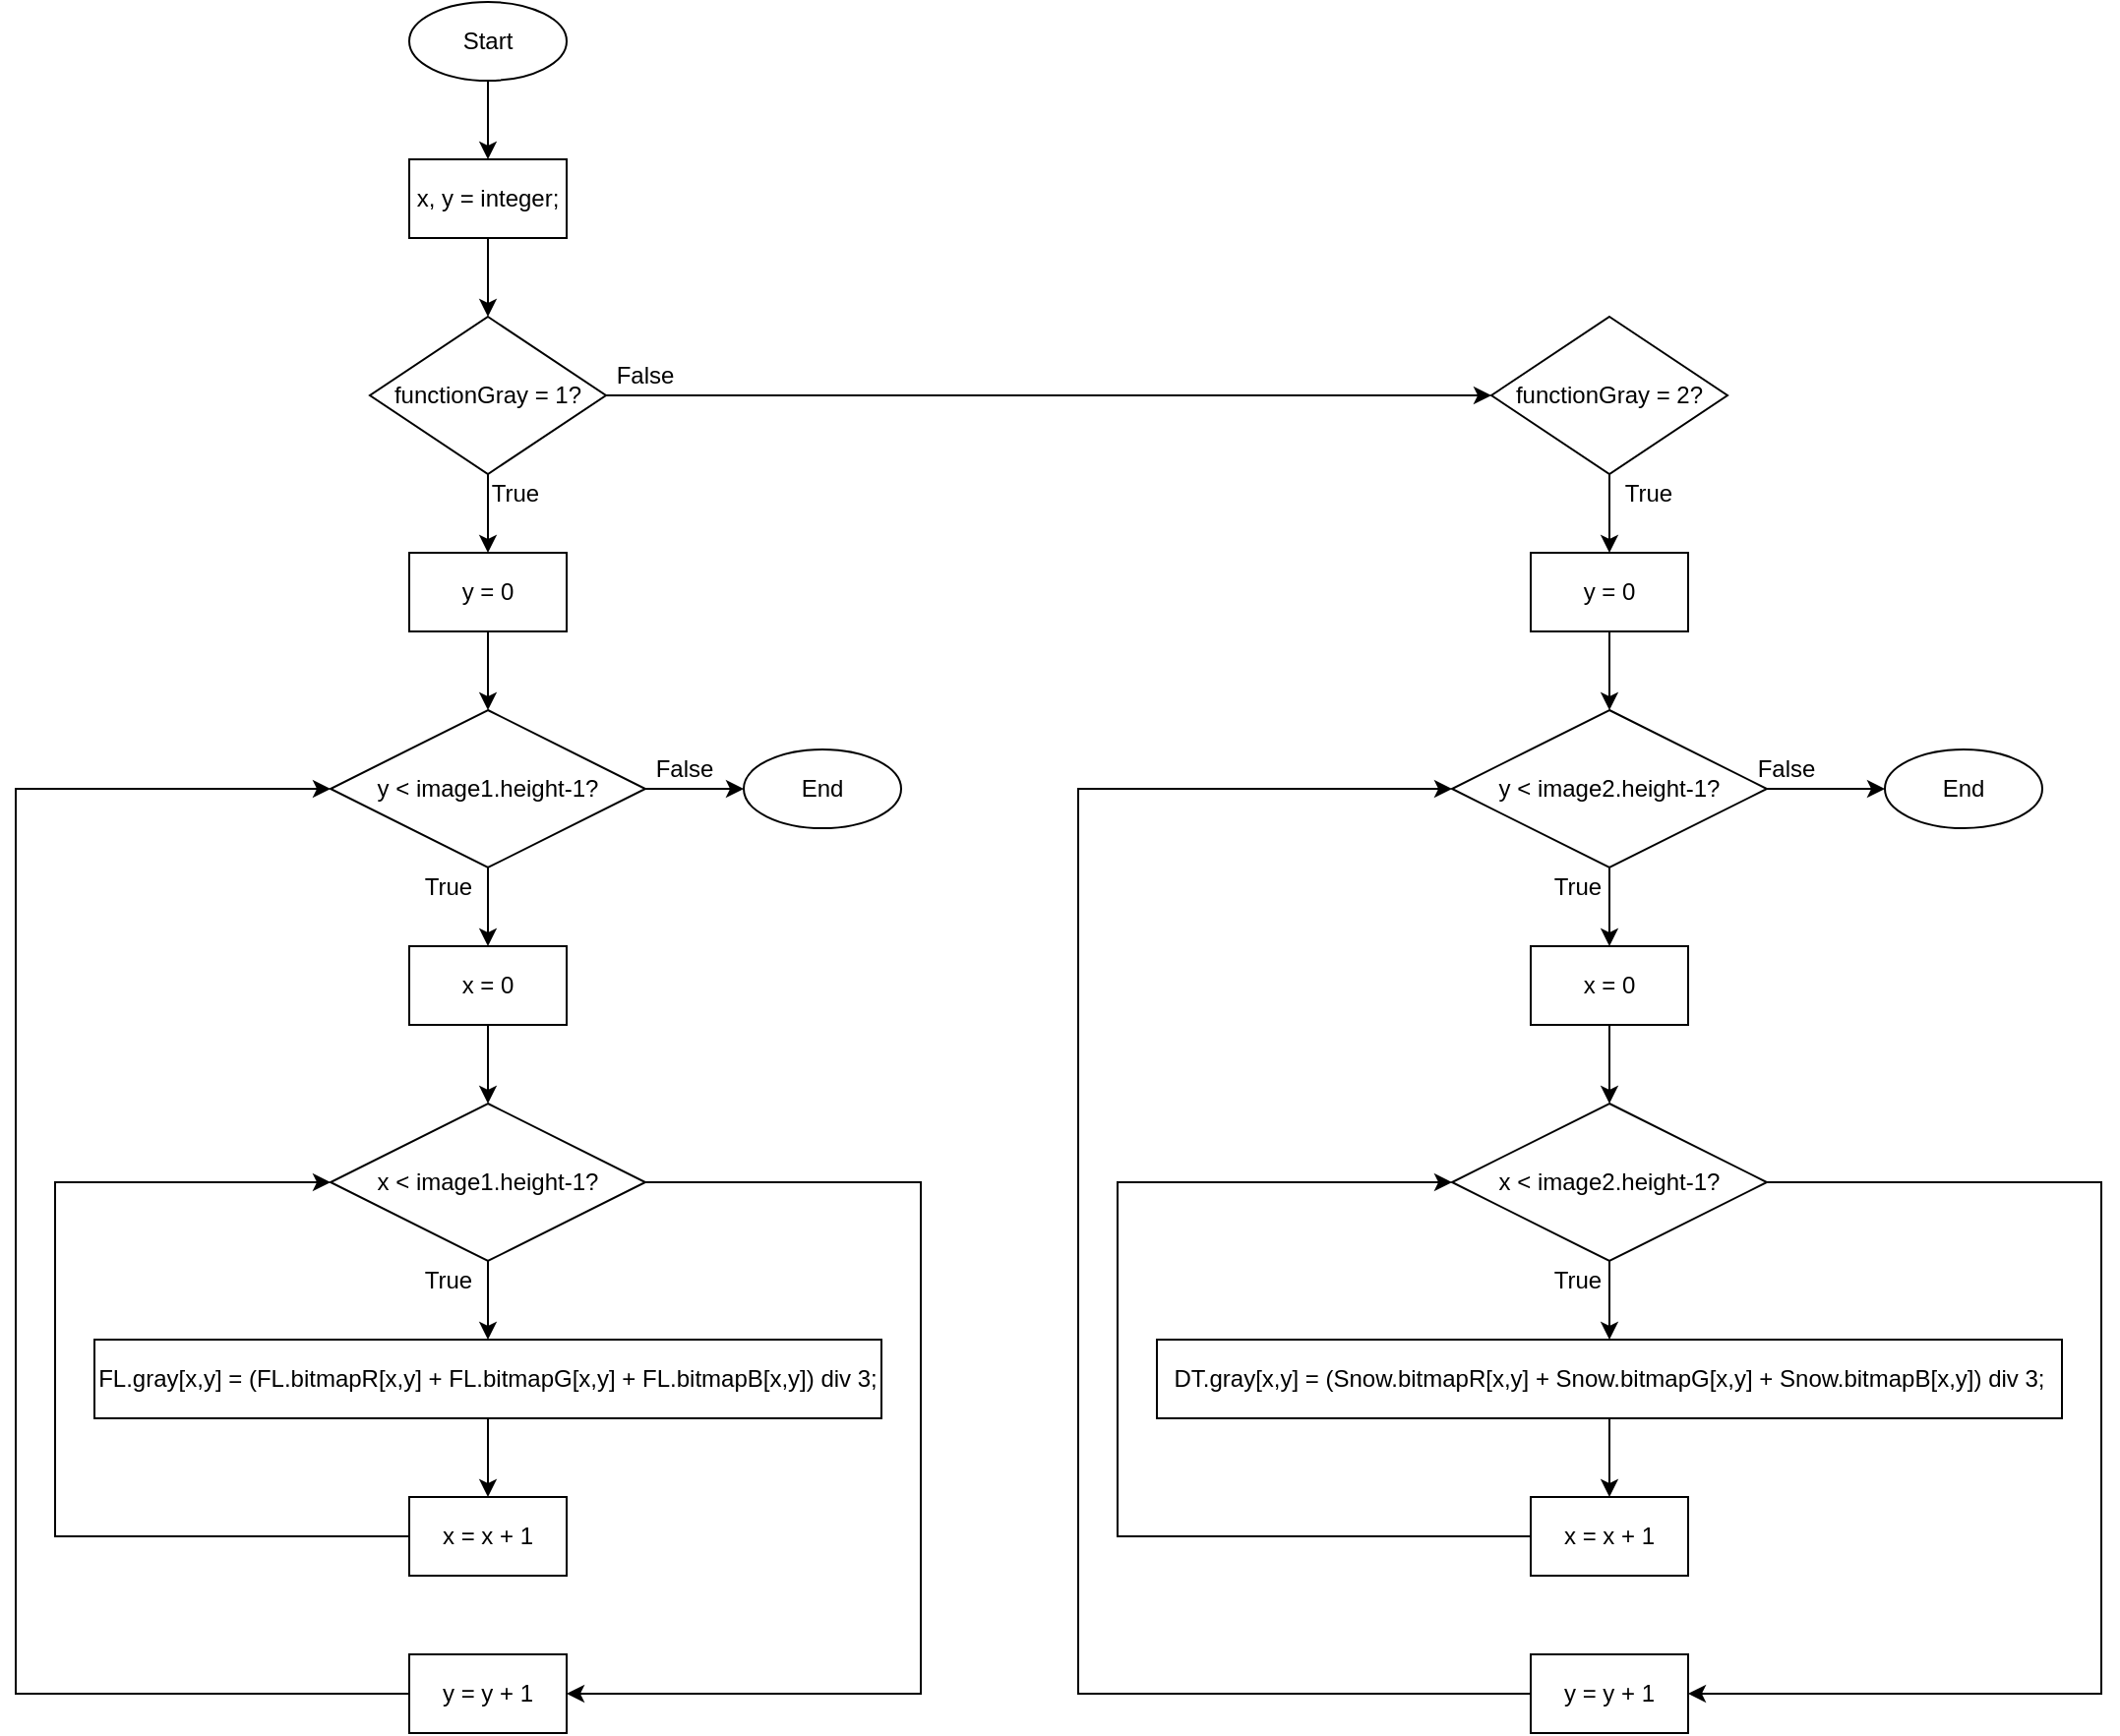 <mxfile version="13.10.4" type="device" pages="7"><diagram id="bldPpiuE6S73fQXmH68v" name="Greyscale"><mxGraphModel dx="1278" dy="547" grid="1" gridSize="10" guides="1" tooltips="1" connect="1" arrows="1" fold="1" page="1" pageScale="1" pageWidth="827" pageHeight="1169" math="0" shadow="0"><root><mxCell id="0"/><mxCell id="1" parent="0"/><mxCell id="IEaENjxKoC7EnDQWMw6c-1" value="" style="edgeStyle=orthogonalEdgeStyle;rounded=0;orthogonalLoop=1;jettySize=auto;html=1;" edge="1" parent="1" source="IEaENjxKoC7EnDQWMw6c-2" target="IEaENjxKoC7EnDQWMw6c-4"><mxGeometry relative="1" as="geometry"/></mxCell><mxCell id="IEaENjxKoC7EnDQWMw6c-2" value="Start" style="ellipse;whiteSpace=wrap;html=1;" vertex="1" parent="1"><mxGeometry x="360" y="40" width="80" height="40" as="geometry"/></mxCell><mxCell id="IEaENjxKoC7EnDQWMw6c-3" value="" style="edgeStyle=orthogonalEdgeStyle;rounded=0;orthogonalLoop=1;jettySize=auto;html=1;" edge="1" parent="1" source="IEaENjxKoC7EnDQWMw6c-4" target="IEaENjxKoC7EnDQWMw6c-7"><mxGeometry relative="1" as="geometry"/></mxCell><mxCell id="IEaENjxKoC7EnDQWMw6c-4" value="x, y = integer;" style="whiteSpace=wrap;html=1;" vertex="1" parent="1"><mxGeometry x="360" y="120" width="80" height="40" as="geometry"/></mxCell><mxCell id="IEaENjxKoC7EnDQWMw6c-5" value="" style="edgeStyle=orthogonalEdgeStyle;rounded=0;orthogonalLoop=1;jettySize=auto;html=1;" edge="1" parent="1" source="IEaENjxKoC7EnDQWMw6c-7" target="IEaENjxKoC7EnDQWMw6c-9"><mxGeometry relative="1" as="geometry"/></mxCell><mxCell id="IEaENjxKoC7EnDQWMw6c-6" value="" style="edgeStyle=orthogonalEdgeStyle;rounded=0;orthogonalLoop=1;jettySize=auto;html=1;" edge="1" parent="1" source="IEaENjxKoC7EnDQWMw6c-7" target="IEaENjxKoC7EnDQWMw6c-28"><mxGeometry relative="1" as="geometry"/></mxCell><mxCell id="IEaENjxKoC7EnDQWMw6c-7" value="functionGray = 1?" style="rhombus;whiteSpace=wrap;html=1;" vertex="1" parent="1"><mxGeometry x="340" y="200" width="120" height="80" as="geometry"/></mxCell><mxCell id="IEaENjxKoC7EnDQWMw6c-8" value="" style="edgeStyle=orthogonalEdgeStyle;rounded=0;orthogonalLoop=1;jettySize=auto;html=1;" edge="1" parent="1" source="IEaENjxKoC7EnDQWMw6c-9" target="IEaENjxKoC7EnDQWMw6c-12"><mxGeometry relative="1" as="geometry"/></mxCell><mxCell id="IEaENjxKoC7EnDQWMw6c-9" value="y = 0" style="whiteSpace=wrap;html=1;" vertex="1" parent="1"><mxGeometry x="360" y="320" width="80" height="40" as="geometry"/></mxCell><mxCell id="IEaENjxKoC7EnDQWMw6c-10" value="" style="edgeStyle=orthogonalEdgeStyle;rounded=0;orthogonalLoop=1;jettySize=auto;html=1;" edge="1" parent="1" source="IEaENjxKoC7EnDQWMw6c-12" target="IEaENjxKoC7EnDQWMw6c-14"><mxGeometry relative="1" as="geometry"/></mxCell><mxCell id="IEaENjxKoC7EnDQWMw6c-11" value="" style="edgeStyle=orthogonalEdgeStyle;rounded=0;orthogonalLoop=1;jettySize=auto;html=1;" edge="1" parent="1" source="IEaENjxKoC7EnDQWMw6c-12" target="IEaENjxKoC7EnDQWMw6c-26"><mxGeometry relative="1" as="geometry"/></mxCell><mxCell id="IEaENjxKoC7EnDQWMw6c-12" value="y &amp;lt; image1.height-1?" style="rhombus;whiteSpace=wrap;html=1;" vertex="1" parent="1"><mxGeometry x="320" y="400" width="160" height="80" as="geometry"/></mxCell><mxCell id="IEaENjxKoC7EnDQWMw6c-13" value="" style="edgeStyle=orthogonalEdgeStyle;rounded=0;orthogonalLoop=1;jettySize=auto;html=1;" edge="1" parent="1" source="IEaENjxKoC7EnDQWMw6c-14" target="IEaENjxKoC7EnDQWMw6c-17"><mxGeometry relative="1" as="geometry"/></mxCell><mxCell id="IEaENjxKoC7EnDQWMw6c-14" value="x = 0" style="whiteSpace=wrap;html=1;" vertex="1" parent="1"><mxGeometry x="360" y="520" width="80" height="40" as="geometry"/></mxCell><mxCell id="IEaENjxKoC7EnDQWMw6c-15" value="" style="edgeStyle=orthogonalEdgeStyle;rounded=0;orthogonalLoop=1;jettySize=auto;html=1;" edge="1" parent="1" source="IEaENjxKoC7EnDQWMw6c-17" target="IEaENjxKoC7EnDQWMw6c-21"><mxGeometry relative="1" as="geometry"/></mxCell><mxCell id="IEaENjxKoC7EnDQWMw6c-16" value="" style="edgeStyle=orthogonalEdgeStyle;rounded=0;orthogonalLoop=1;jettySize=auto;html=1;entryX=1;entryY=0.5;entryDx=0;entryDy=0;exitX=1;exitY=0.5;exitDx=0;exitDy=0;" edge="1" parent="1" source="IEaENjxKoC7EnDQWMw6c-17" target="IEaENjxKoC7EnDQWMw6c-25"><mxGeometry relative="1" as="geometry"><Array as="points"><mxPoint x="620" y="640"/><mxPoint x="620" y="900"/></Array></mxGeometry></mxCell><mxCell id="IEaENjxKoC7EnDQWMw6c-17" value="x &amp;lt; image1.height-1?" style="rhombus;whiteSpace=wrap;html=1;" vertex="1" parent="1"><mxGeometry x="320" y="600" width="160" height="80" as="geometry"/></mxCell><mxCell id="IEaENjxKoC7EnDQWMw6c-18" value="True" style="text;html=1;strokeColor=none;fillColor=none;align=center;verticalAlign=middle;whiteSpace=wrap;rounded=0;" vertex="1" parent="1"><mxGeometry x="394" y="280" width="40" height="20" as="geometry"/></mxCell><mxCell id="IEaENjxKoC7EnDQWMw6c-19" value="True" style="text;html=1;strokeColor=none;fillColor=none;align=center;verticalAlign=middle;whiteSpace=wrap;rounded=0;" vertex="1" parent="1"><mxGeometry x="360" y="480" width="40" height="20" as="geometry"/></mxCell><mxCell id="IEaENjxKoC7EnDQWMw6c-20" value="" style="edgeStyle=orthogonalEdgeStyle;rounded=0;orthogonalLoop=1;jettySize=auto;html=1;" edge="1" parent="1" source="IEaENjxKoC7EnDQWMw6c-21" target="IEaENjxKoC7EnDQWMw6c-23"><mxGeometry relative="1" as="geometry"/></mxCell><mxCell id="IEaENjxKoC7EnDQWMw6c-21" value="FL.gray[x,y] = (FL.bitmapR[x,y] + FL.bitmapG[x,y] + FL.bitmapB[x,y]) div 3;" style="whiteSpace=wrap;html=1;" vertex="1" parent="1"><mxGeometry x="200" y="720" width="400" height="40" as="geometry"/></mxCell><mxCell id="IEaENjxKoC7EnDQWMw6c-22" style="edgeStyle=orthogonalEdgeStyle;rounded=0;orthogonalLoop=1;jettySize=auto;html=1;exitX=0;exitY=0.5;exitDx=0;exitDy=0;entryX=0;entryY=0.5;entryDx=0;entryDy=0;" edge="1" parent="1" source="IEaENjxKoC7EnDQWMw6c-23" target="IEaENjxKoC7EnDQWMw6c-17"><mxGeometry relative="1" as="geometry"><Array as="points"><mxPoint x="180" y="820"/><mxPoint x="180" y="640"/></Array></mxGeometry></mxCell><mxCell id="IEaENjxKoC7EnDQWMw6c-23" value="x = x + 1" style="whiteSpace=wrap;html=1;" vertex="1" parent="1"><mxGeometry x="360" y="800" width="80" height="40" as="geometry"/></mxCell><mxCell id="IEaENjxKoC7EnDQWMw6c-24" style="edgeStyle=orthogonalEdgeStyle;rounded=0;orthogonalLoop=1;jettySize=auto;html=1;exitX=0;exitY=0.5;exitDx=0;exitDy=0;entryX=0;entryY=0.5;entryDx=0;entryDy=0;" edge="1" parent="1" source="IEaENjxKoC7EnDQWMw6c-25" target="IEaENjxKoC7EnDQWMw6c-12"><mxGeometry relative="1" as="geometry"><Array as="points"><mxPoint x="160" y="900"/><mxPoint x="160" y="440"/></Array></mxGeometry></mxCell><mxCell id="IEaENjxKoC7EnDQWMw6c-25" value="y = y + 1" style="whiteSpace=wrap;html=1;" vertex="1" parent="1"><mxGeometry x="360" y="880" width="80" height="40" as="geometry"/></mxCell><mxCell id="IEaENjxKoC7EnDQWMw6c-26" value="End" style="ellipse;whiteSpace=wrap;html=1;" vertex="1" parent="1"><mxGeometry x="530" y="420" width="80" height="40" as="geometry"/></mxCell><mxCell id="IEaENjxKoC7EnDQWMw6c-27" style="edgeStyle=orthogonalEdgeStyle;rounded=0;orthogonalLoop=1;jettySize=auto;html=1;exitX=0.5;exitY=1;exitDx=0;exitDy=0;entryX=0.5;entryY=0;entryDx=0;entryDy=0;" edge="1" parent="1" source="IEaENjxKoC7EnDQWMw6c-28" target="IEaENjxKoC7EnDQWMw6c-31"><mxGeometry relative="1" as="geometry"/></mxCell><mxCell id="IEaENjxKoC7EnDQWMw6c-28" value="functionGray = 2?" style="rhombus;whiteSpace=wrap;html=1;" vertex="1" parent="1"><mxGeometry x="910" y="200" width="120" height="80" as="geometry"/></mxCell><mxCell id="IEaENjxKoC7EnDQWMw6c-29" value="False" style="text;html=1;strokeColor=none;fillColor=none;align=center;verticalAlign=middle;whiteSpace=wrap;rounded=0;" vertex="1" parent="1"><mxGeometry x="460" y="220" width="40" height="20" as="geometry"/></mxCell><mxCell id="IEaENjxKoC7EnDQWMw6c-30" value="" style="edgeStyle=orthogonalEdgeStyle;rounded=0;orthogonalLoop=1;jettySize=auto;html=1;" edge="1" parent="1" source="IEaENjxKoC7EnDQWMw6c-31" target="IEaENjxKoC7EnDQWMw6c-34"><mxGeometry relative="1" as="geometry"/></mxCell><mxCell id="IEaENjxKoC7EnDQWMw6c-31" value="y = 0" style="whiteSpace=wrap;html=1;" vertex="1" parent="1"><mxGeometry x="930" y="320" width="80" height="40" as="geometry"/></mxCell><mxCell id="IEaENjxKoC7EnDQWMw6c-32" value="" style="edgeStyle=orthogonalEdgeStyle;rounded=0;orthogonalLoop=1;jettySize=auto;html=1;" edge="1" parent="1" source="IEaENjxKoC7EnDQWMw6c-34" target="IEaENjxKoC7EnDQWMw6c-36"><mxGeometry relative="1" as="geometry"/></mxCell><mxCell id="IEaENjxKoC7EnDQWMw6c-33" value="" style="edgeStyle=orthogonalEdgeStyle;rounded=0;orthogonalLoop=1;jettySize=auto;html=1;" edge="1" parent="1" source="IEaENjxKoC7EnDQWMw6c-34" target="IEaENjxKoC7EnDQWMw6c-47"><mxGeometry relative="1" as="geometry"/></mxCell><mxCell id="IEaENjxKoC7EnDQWMw6c-34" value="y &amp;lt; image2.height-1?" style="rhombus;whiteSpace=wrap;html=1;" vertex="1" parent="1"><mxGeometry x="890" y="400" width="160" height="80" as="geometry"/></mxCell><mxCell id="IEaENjxKoC7EnDQWMw6c-35" value="" style="edgeStyle=orthogonalEdgeStyle;rounded=0;orthogonalLoop=1;jettySize=auto;html=1;" edge="1" parent="1" source="IEaENjxKoC7EnDQWMw6c-36" target="IEaENjxKoC7EnDQWMw6c-39"><mxGeometry relative="1" as="geometry"/></mxCell><mxCell id="IEaENjxKoC7EnDQWMw6c-36" value="x = 0" style="whiteSpace=wrap;html=1;" vertex="1" parent="1"><mxGeometry x="930" y="520" width="80" height="40" as="geometry"/></mxCell><mxCell id="IEaENjxKoC7EnDQWMw6c-37" value="" style="edgeStyle=orthogonalEdgeStyle;rounded=0;orthogonalLoop=1;jettySize=auto;html=1;" edge="1" parent="1" source="IEaENjxKoC7EnDQWMw6c-39" target="IEaENjxKoC7EnDQWMw6c-42"><mxGeometry relative="1" as="geometry"/></mxCell><mxCell id="IEaENjxKoC7EnDQWMw6c-38" value="" style="edgeStyle=orthogonalEdgeStyle;rounded=0;orthogonalLoop=1;jettySize=auto;html=1;entryX=1;entryY=0.5;entryDx=0;entryDy=0;exitX=1;exitY=0.5;exitDx=0;exitDy=0;" edge="1" parent="1" source="IEaENjxKoC7EnDQWMw6c-39" target="IEaENjxKoC7EnDQWMw6c-46"><mxGeometry relative="1" as="geometry"><Array as="points"><mxPoint x="1220" y="640"/><mxPoint x="1220" y="900"/></Array></mxGeometry></mxCell><mxCell id="IEaENjxKoC7EnDQWMw6c-39" value="x &amp;lt; image2.height-1?" style="rhombus;whiteSpace=wrap;html=1;" vertex="1" parent="1"><mxGeometry x="890" y="600" width="160" height="80" as="geometry"/></mxCell><mxCell id="IEaENjxKoC7EnDQWMw6c-40" value="True" style="text;html=1;strokeColor=none;fillColor=none;align=center;verticalAlign=middle;whiteSpace=wrap;rounded=0;" vertex="1" parent="1"><mxGeometry x="934" y="480" width="40" height="20" as="geometry"/></mxCell><mxCell id="IEaENjxKoC7EnDQWMw6c-41" value="" style="edgeStyle=orthogonalEdgeStyle;rounded=0;orthogonalLoop=1;jettySize=auto;html=1;" edge="1" parent="1" source="IEaENjxKoC7EnDQWMw6c-42" target="IEaENjxKoC7EnDQWMw6c-44"><mxGeometry relative="1" as="geometry"/></mxCell><mxCell id="IEaENjxKoC7EnDQWMw6c-42" value="DT.gray[x,y] = (Snow.bitmapR[x,y] + Snow.bitmapG[x,y] + Snow.bitmapB[x,y]) div 3;" style="whiteSpace=wrap;html=1;" vertex="1" parent="1"><mxGeometry x="740" y="720" width="460" height="40" as="geometry"/></mxCell><mxCell id="IEaENjxKoC7EnDQWMw6c-43" style="edgeStyle=orthogonalEdgeStyle;rounded=0;orthogonalLoop=1;jettySize=auto;html=1;exitX=0;exitY=0.5;exitDx=0;exitDy=0;entryX=0;entryY=0.5;entryDx=0;entryDy=0;" edge="1" parent="1" source="IEaENjxKoC7EnDQWMw6c-44" target="IEaENjxKoC7EnDQWMw6c-39"><mxGeometry relative="1" as="geometry"><Array as="points"><mxPoint x="720" y="820"/><mxPoint x="720" y="640"/></Array></mxGeometry></mxCell><mxCell id="IEaENjxKoC7EnDQWMw6c-44" value="x = x + 1" style="whiteSpace=wrap;html=1;" vertex="1" parent="1"><mxGeometry x="930" y="800" width="80" height="40" as="geometry"/></mxCell><mxCell id="IEaENjxKoC7EnDQWMw6c-45" style="edgeStyle=orthogonalEdgeStyle;rounded=0;orthogonalLoop=1;jettySize=auto;html=1;exitX=0;exitY=0.5;exitDx=0;exitDy=0;entryX=0;entryY=0.5;entryDx=0;entryDy=0;" edge="1" parent="1" source="IEaENjxKoC7EnDQWMw6c-46" target="IEaENjxKoC7EnDQWMw6c-34"><mxGeometry relative="1" as="geometry"><Array as="points"><mxPoint x="700" y="900"/><mxPoint x="700" y="440"/></Array></mxGeometry></mxCell><mxCell id="IEaENjxKoC7EnDQWMw6c-46" value="y = y + 1" style="whiteSpace=wrap;html=1;" vertex="1" parent="1"><mxGeometry x="930" y="880" width="80" height="40" as="geometry"/></mxCell><mxCell id="IEaENjxKoC7EnDQWMw6c-47" value="End" style="ellipse;whiteSpace=wrap;html=1;" vertex="1" parent="1"><mxGeometry x="1110" y="420" width="80" height="40" as="geometry"/></mxCell><mxCell id="IEaENjxKoC7EnDQWMw6c-48" value="False" style="text;html=1;strokeColor=none;fillColor=none;align=center;verticalAlign=middle;whiteSpace=wrap;rounded=0;" vertex="1" parent="1"><mxGeometry x="480" y="420" width="40" height="20" as="geometry"/></mxCell><mxCell id="IEaENjxKoC7EnDQWMw6c-49" value="False" style="text;html=1;strokeColor=none;fillColor=none;align=center;verticalAlign=middle;whiteSpace=wrap;rounded=0;" vertex="1" parent="1"><mxGeometry x="1040" y="420" width="40" height="20" as="geometry"/></mxCell><mxCell id="IEaENjxKoC7EnDQWMw6c-50" value="True" style="text;html=1;strokeColor=none;fillColor=none;align=center;verticalAlign=middle;whiteSpace=wrap;rounded=0;" vertex="1" parent="1"><mxGeometry x="934" y="680" width="40" height="20" as="geometry"/></mxCell><mxCell id="IEaENjxKoC7EnDQWMw6c-51" value="True" style="text;html=1;strokeColor=none;fillColor=none;align=center;verticalAlign=middle;whiteSpace=wrap;rounded=0;" vertex="1" parent="1"><mxGeometry x="360" y="680" width="40" height="20" as="geometry"/></mxCell><mxCell id="IEaENjxKoC7EnDQWMw6c-52" value="True" style="text;html=1;strokeColor=none;fillColor=none;align=center;verticalAlign=middle;whiteSpace=wrap;rounded=0;" vertex="1" parent="1"><mxGeometry x="970" y="280" width="40" height="20" as="geometry"/></mxCell></root></mxGraphModel></diagram><diagram id="3NdqMS5dtFBFn5GlV1-F" name="Biner"><mxGraphModel dx="2842" dy="1375" grid="1" gridSize="10" guides="1" tooltips="1" connect="1" arrows="1" fold="1" page="1" pageScale="1" pageWidth="827" pageHeight="1169" math="0" shadow="0"><root><mxCell id="22ZbxrNjCHGJ4kobwfE7-0"/><mxCell id="22ZbxrNjCHGJ4kobwfE7-1" parent="22ZbxrNjCHGJ4kobwfE7-0"/><mxCell id="P89HPBtmdcurM7vwwptN-0" value="" style="edgeStyle=orthogonalEdgeStyle;rounded=0;orthogonalLoop=1;jettySize=auto;html=1;" edge="1" parent="22ZbxrNjCHGJ4kobwfE7-1" source="P89HPBtmdcurM7vwwptN-1" target="P89HPBtmdcurM7vwwptN-3"><mxGeometry relative="1" as="geometry"/></mxCell><mxCell id="P89HPBtmdcurM7vwwptN-1" value="Start" style="strokeWidth=2;html=1;shape=mxgraph.flowchart.terminator;whiteSpace=wrap;fillColor=#d5e8d4;strokeColor=#82b366;" vertex="1" parent="22ZbxrNjCHGJ4kobwfE7-1"><mxGeometry x="152" y="105" width="100" height="40" as="geometry"/></mxCell><mxCell id="P89HPBtmdcurM7vwwptN-2" value="" style="edgeStyle=orthogonalEdgeStyle;rounded=0;orthogonalLoop=1;jettySize=auto;html=1;entryX=0.5;entryY=0;entryDx=0;entryDy=0;" edge="1" parent="22ZbxrNjCHGJ4kobwfE7-1" source="P89HPBtmdcurM7vwwptN-3" target="P89HPBtmdcurM7vwwptN-11"><mxGeometry relative="1" as="geometry"><mxPoint x="202" y="340" as="targetPoint"/></mxGeometry></mxCell><mxCell id="P89HPBtmdcurM7vwwptN-3" value="&lt;div&gt;Deklarasi:&lt;/div&gt;&lt;div&gt;&lt;br&gt;&lt;/div&gt;&lt;div&gt;&lt;div&gt;x, y: Integer&lt;/div&gt;&lt;div&gt;&lt;br&gt;&lt;/div&gt;&lt;/div&gt;" style="shape=parallelogram;perimeter=parallelogramPerimeter;whiteSpace=wrap;html=1;fixedSize=1;strokeWidth=2;" vertex="1" parent="22ZbxrNjCHGJ4kobwfE7-1"><mxGeometry x="110" y="170" width="184" height="105" as="geometry"/></mxCell><mxCell id="P89HPBtmdcurM7vwwptN-9" value="Yes" style="edgeStyle=orthogonalEdgeStyle;rounded=0;orthogonalLoop=1;jettySize=auto;html=1;" edge="1" parent="22ZbxrNjCHGJ4kobwfE7-1" source="P89HPBtmdcurM7vwwptN-11" target="P89HPBtmdcurM7vwwptN-14"><mxGeometry x="-0.273" relative="1" as="geometry"><mxPoint as="offset"/></mxGeometry></mxCell><mxCell id="P89HPBtmdcurM7vwwptN-10" value="" style="edgeStyle=orthogonalEdgeStyle;rounded=0;orthogonalLoop=1;jettySize=auto;html=1;" edge="1" parent="22ZbxrNjCHGJ4kobwfE7-1" source="P89HPBtmdcurM7vwwptN-11" target="P89HPBtmdcurM7vwwptN-50"><mxGeometry relative="1" as="geometry"/></mxCell><mxCell id="P89HPBtmdcurM7vwwptN-11" value="y &amp;lt;= Image1.Height - 1" style="rhombus;whiteSpace=wrap;html=1;strokeWidth=2;fillColor=#fff2cc;strokeColor=#d6b656;" vertex="1" parent="22ZbxrNjCHGJ4kobwfE7-1"><mxGeometry x="110" y="352.33" width="184" height="90" as="geometry"/></mxCell><mxCell id="P89HPBtmdcurM7vwwptN-12" value="Yes" style="edgeStyle=orthogonalEdgeStyle;rounded=0;orthogonalLoop=1;jettySize=auto;html=1;" edge="1" parent="22ZbxrNjCHGJ4kobwfE7-1" source="P89HPBtmdcurM7vwwptN-14" target="P89HPBtmdcurM7vwwptN-20"><mxGeometry relative="1" as="geometry"><mxPoint x="202.0" y="642.33" as="targetPoint"/></mxGeometry></mxCell><mxCell id="P89HPBtmdcurM7vwwptN-13" value="No" style="edgeStyle=orthogonalEdgeStyle;rounded=0;orthogonalLoop=1;jettySize=auto;html=1;" edge="1" parent="22ZbxrNjCHGJ4kobwfE7-1" source="P89HPBtmdcurM7vwwptN-14" target="P89HPBtmdcurM7vwwptN-43"><mxGeometry relative="1" as="geometry"/></mxCell><mxCell id="P89HPBtmdcurM7vwwptN-14" value="x &amp;lt;= Image1.Width - 1" style="rhombus;whiteSpace=wrap;html=1;strokeWidth=2;fillColor=#fff2cc;strokeColor=#d6b656;" vertex="1" parent="22ZbxrNjCHGJ4kobwfE7-1"><mxGeometry x="110" y="497.33" width="184" height="90" as="geometry"/></mxCell><mxCell id="P89HPBtmdcurM7vwwptN-17" value="" style="edgeStyle=orthogonalEdgeStyle;rounded=0;orthogonalLoop=1;jettySize=auto;html=1;" edge="1" parent="22ZbxrNjCHGJ4kobwfE7-1" source="P89HPBtmdcurM7vwwptN-20" target="P89HPBtmdcurM7vwwptN-21"><mxGeometry relative="1" as="geometry"/></mxCell><mxCell id="P89HPBtmdcurM7vwwptN-18" value="Yes" style="edgeLabel;html=1;align=center;verticalAlign=middle;resizable=0;points=[];" vertex="1" connectable="0" parent="P89HPBtmdcurM7vwwptN-17"><mxGeometry x="-0.158" y="2" relative="1" as="geometry"><mxPoint as="offset"/></mxGeometry></mxCell><mxCell id="P89HPBtmdcurM7vwwptN-19" value="No" style="edgeStyle=orthogonalEdgeStyle;rounded=0;orthogonalLoop=1;jettySize=auto;html=1;entryX=0.5;entryY=0;entryDx=0;entryDy=0;" edge="1" parent="22ZbxrNjCHGJ4kobwfE7-1" source="P89HPBtmdcurM7vwwptN-20" target="P89HPBtmdcurM7vwwptN-25"><mxGeometry x="0.008" y="5" relative="1" as="geometry"><mxPoint x="-5" y="-5" as="offset"/><mxPoint x="201.61" y="779" as="targetPoint"/></mxGeometry></mxCell><mxCell id="P89HPBtmdcurM7vwwptN-20" value="FL.gray[x,y] &amp;gt; 165" style="rhombus;whiteSpace=wrap;html=1;strokeWidth=2;fillColor=#fff2cc;strokeColor=#d6b656;" vertex="1" parent="22ZbxrNjCHGJ4kobwfE7-1"><mxGeometry x="124.91" y="639" width="154" height="80" as="geometry"/></mxCell><mxCell id="P89HPBtmdcurM7vwwptN-95" style="edgeStyle=orthogonalEdgeStyle;rounded=1;orthogonalLoop=1;jettySize=auto;html=1;" edge="1" parent="22ZbxrNjCHGJ4kobwfE7-1" source="P89HPBtmdcurM7vwwptN-21"><mxGeometry relative="1" as="geometry"><mxPoint x="208.61" y="849" as="targetPoint"/><Array as="points"><mxPoint x="538.61" y="679"/><mxPoint x="538.61" y="849"/></Array></mxGeometry></mxCell><mxCell id="P89HPBtmdcurM7vwwptN-21" value="FL.bitmapBiner2[x,y] := true" style="whiteSpace=wrap;html=1;strokeWidth=2;" vertex="1" parent="22ZbxrNjCHGJ4kobwfE7-1"><mxGeometry x="339.61" y="659" width="179" height="40" as="geometry"/></mxCell><mxCell id="P89HPBtmdcurM7vwwptN-25" value="FL.bitmapBiner2[x,y] := flase" style="rounded=0;whiteSpace=wrap;html=1;strokeWidth=2;" vertex="1" parent="22ZbxrNjCHGJ4kobwfE7-1"><mxGeometry x="112.41" y="779" width="179" height="40" as="geometry"/></mxCell><mxCell id="P89HPBtmdcurM7vwwptN-43" value="y ++" style="whiteSpace=wrap;html=1;strokeWidth=2;" vertex="1" parent="22ZbxrNjCHGJ4kobwfE7-1"><mxGeometry x="368.61" y="522.33" width="62" height="40" as="geometry"/></mxCell><mxCell id="P89HPBtmdcurM7vwwptN-46" value="" style="endArrow=classic;html=1;exitX=0.5;exitY=0;exitDx=0;exitDy=0;" edge="1" parent="22ZbxrNjCHGJ4kobwfE7-1" source="P89HPBtmdcurM7vwwptN-43"><mxGeometry width="50" height="50" relative="1" as="geometry"><mxPoint x="248.61" y="582.33" as="sourcePoint"/><mxPoint x="208.61" y="319" as="targetPoint"/><Array as="points"><mxPoint x="399.61" y="319"/></Array></mxGeometry></mxCell><mxCell id="P89HPBtmdcurM7vwwptN-47" value="" style="endArrow=classic;html=1;" edge="1" parent="22ZbxrNjCHGJ4kobwfE7-1" source="P89HPBtmdcurM7vwwptN-25" target="P89HPBtmdcurM7vwwptN-48"><mxGeometry width="50" height="50" relative="1" as="geometry"><mxPoint x="203.0" y="1562.33" as="sourcePoint"/><mxPoint x="80.0" y="617.33" as="targetPoint"/><Array as="points"><mxPoint x="203.61" y="849"/><mxPoint x="78.61" y="849"/></Array></mxGeometry></mxCell><mxCell id="P89HPBtmdcurM7vwwptN-48" value="x ++" style="rounded=0;whiteSpace=wrap;html=1;strokeWidth=2;" vertex="1" parent="22ZbxrNjCHGJ4kobwfE7-1"><mxGeometry x="50" y="587.33" width="60" height="30" as="geometry"/></mxCell><mxCell id="P89HPBtmdcurM7vwwptN-49" value="" style="endArrow=classic;html=1;" edge="1" parent="22ZbxrNjCHGJ4kobwfE7-1" source="P89HPBtmdcurM7vwwptN-48"><mxGeometry width="50" height="50" relative="1" as="geometry"><mxPoint x="79" y="584" as="sourcePoint"/><mxPoint x="198.61" y="482.33" as="targetPoint"/><Array as="points"><mxPoint x="78.61" y="482"/></Array></mxGeometry></mxCell><mxCell id="P89HPBtmdcurM7vwwptN-50" value="End" style="strokeWidth=2;html=1;shape=mxgraph.flowchart.terminator;whiteSpace=wrap;fillColor=#f8cecc;strokeColor=#b85450;" vertex="1" parent="22ZbxrNjCHGJ4kobwfE7-1"><mxGeometry y="382.33" width="80" height="30" as="geometry"/></mxCell><mxCell id="P89HPBtmdcurM7vwwptN-123" value="" style="edgeStyle=orthogonalEdgeStyle;rounded=0;orthogonalLoop=1;jettySize=auto;html=1;" edge="1" parent="22ZbxrNjCHGJ4kobwfE7-1" source="P89HPBtmdcurM7vwwptN-124" target="P89HPBtmdcurM7vwwptN-126"><mxGeometry relative="1" as="geometry"/></mxCell><mxCell id="P89HPBtmdcurM7vwwptN-124" value="Start" style="strokeWidth=2;html=1;shape=mxgraph.flowchart.terminator;whiteSpace=wrap;fillColor=#d5e8d4;strokeColor=#82b366;" vertex="1" parent="22ZbxrNjCHGJ4kobwfE7-1"><mxGeometry x="-531" y="105" width="100" height="40" as="geometry"/></mxCell><mxCell id="P89HPBtmdcurM7vwwptN-125" value="" style="edgeStyle=orthogonalEdgeStyle;rounded=0;orthogonalLoop=1;jettySize=auto;html=1;" edge="1" parent="22ZbxrNjCHGJ4kobwfE7-1" source="P89HPBtmdcurM7vwwptN-126" target="P89HPBtmdcurM7vwwptN-128"><mxGeometry relative="1" as="geometry"/></mxCell><mxCell id="P89HPBtmdcurM7vwwptN-126" value="&lt;div&gt;Deklarasi:&lt;/div&gt;&lt;div&gt;&lt;br&gt;&lt;/div&gt;&lt;div&gt;&lt;div&gt;x, y: Integer&lt;/div&gt;&lt;div&gt;&amp;nbsp; functionGray: Byte&lt;/div&gt;&lt;div&gt;&lt;br&gt;&lt;/div&gt;&lt;/div&gt;" style="shape=parallelogram;perimeter=parallelogramPerimeter;whiteSpace=wrap;html=1;fixedSize=1;strokeWidth=2;" vertex="1" parent="22ZbxrNjCHGJ4kobwfE7-1"><mxGeometry x="-573" y="170" width="184" height="105" as="geometry"/></mxCell><mxCell id="P89HPBtmdcurM7vwwptN-127" value="" style="edgeStyle=orthogonalEdgeStyle;rounded=0;orthogonalLoop=1;jettySize=auto;html=1;" edge="1" parent="22ZbxrNjCHGJ4kobwfE7-1" source="P89HPBtmdcurM7vwwptN-128" target="P89HPBtmdcurM7vwwptN-149"><mxGeometry relative="1" as="geometry"/></mxCell><mxCell id="P89HPBtmdcurM7vwwptN-128" value="functionGray := 1;" style="whiteSpace=wrap;html=1;strokeWidth=2;" vertex="1" parent="22ZbxrNjCHGJ4kobwfE7-1"><mxGeometry x="-565.31" y="300" width="168.61" height="50" as="geometry"/></mxCell><mxCell id="P89HPBtmdcurM7vwwptN-129" value="" style="edgeStyle=orthogonalEdgeStyle;rounded=0;orthogonalLoop=1;jettySize=auto;html=1;exitX=0.5;exitY=1;exitDx=0;exitDy=0;" edge="1" parent="22ZbxrNjCHGJ4kobwfE7-1" source="P89HPBtmdcurM7vwwptN-149" target="P89HPBtmdcurM7vwwptN-132"><mxGeometry x="-0.362" relative="1" as="geometry"><mxPoint as="offset"/><mxPoint x="-491.39" y="455" as="sourcePoint"/></mxGeometry></mxCell><mxCell id="P89HPBtmdcurM7vwwptN-130" value="Yes" style="edgeStyle=orthogonalEdgeStyle;rounded=0;orthogonalLoop=1;jettySize=auto;html=1;" edge="1" parent="22ZbxrNjCHGJ4kobwfE7-1" source="P89HPBtmdcurM7vwwptN-132" target="P89HPBtmdcurM7vwwptN-135"><mxGeometry x="-0.273" relative="1" as="geometry"><mxPoint as="offset"/></mxGeometry></mxCell><mxCell id="P89HPBtmdcurM7vwwptN-131" value="" style="edgeStyle=orthogonalEdgeStyle;rounded=0;orthogonalLoop=1;jettySize=auto;html=1;" edge="1" parent="22ZbxrNjCHGJ4kobwfE7-1" source="P89HPBtmdcurM7vwwptN-132" target="P89HPBtmdcurM7vwwptN-148"><mxGeometry relative="1" as="geometry"/></mxCell><mxCell id="P89HPBtmdcurM7vwwptN-132" value="y &amp;lt;= Image1.Height - 1" style="rhombus;whiteSpace=wrap;html=1;strokeWidth=2;fillColor=#fff2cc;strokeColor=#d6b656;" vertex="1" parent="22ZbxrNjCHGJ4kobwfE7-1"><mxGeometry x="-573" y="488.33" width="184" height="90" as="geometry"/></mxCell><mxCell id="P89HPBtmdcurM7vwwptN-133" value="Yes" style="edgeStyle=orthogonalEdgeStyle;rounded=0;orthogonalLoop=1;jettySize=auto;html=1;" edge="1" parent="22ZbxrNjCHGJ4kobwfE7-1" source="P89HPBtmdcurM7vwwptN-135" target="P89HPBtmdcurM7vwwptN-139"><mxGeometry relative="1" as="geometry"><mxPoint x="-481.0" y="778.33" as="targetPoint"/></mxGeometry></mxCell><mxCell id="P89HPBtmdcurM7vwwptN-134" value="No" style="edgeStyle=orthogonalEdgeStyle;rounded=0;orthogonalLoop=1;jettySize=auto;html=1;" edge="1" parent="22ZbxrNjCHGJ4kobwfE7-1" source="P89HPBtmdcurM7vwwptN-135" target="P89HPBtmdcurM7vwwptN-143"><mxGeometry relative="1" as="geometry"/></mxCell><mxCell id="P89HPBtmdcurM7vwwptN-135" value="x &amp;lt;= Image1.Width - 1" style="rhombus;whiteSpace=wrap;html=1;strokeWidth=2;fillColor=#fff2cc;strokeColor=#d6b656;" vertex="1" parent="22ZbxrNjCHGJ4kobwfE7-1"><mxGeometry x="-573" y="633.33" width="184" height="90" as="geometry"/></mxCell><mxCell id="P89HPBtmdcurM7vwwptN-136" value="" style="edgeStyle=orthogonalEdgeStyle;rounded=0;orthogonalLoop=1;jettySize=auto;html=1;" edge="1" parent="22ZbxrNjCHGJ4kobwfE7-1" source="P89HPBtmdcurM7vwwptN-139" target="P89HPBtmdcurM7vwwptN-141"><mxGeometry relative="1" as="geometry"/></mxCell><mxCell id="P89HPBtmdcurM7vwwptN-137" value="Yes" style="edgeLabel;html=1;align=center;verticalAlign=middle;resizable=0;points=[];" vertex="1" connectable="0" parent="P89HPBtmdcurM7vwwptN-136"><mxGeometry x="-0.158" y="2" relative="1" as="geometry"><mxPoint as="offset"/></mxGeometry></mxCell><mxCell id="P89HPBtmdcurM7vwwptN-138" value="No" style="edgeStyle=orthogonalEdgeStyle;rounded=0;orthogonalLoop=1;jettySize=auto;html=1;entryX=0.5;entryY=0;entryDx=0;entryDy=0;" edge="1" parent="22ZbxrNjCHGJ4kobwfE7-1" source="P89HPBtmdcurM7vwwptN-139" target="P89HPBtmdcurM7vwwptN-142"><mxGeometry x="0.008" y="5" relative="1" as="geometry"><mxPoint x="-5" y="-5" as="offset"/><mxPoint x="-481.39" y="915" as="targetPoint"/></mxGeometry></mxCell><mxCell id="P89HPBtmdcurM7vwwptN-139" value="FL.gray[x,y] &amp;gt; 1" style="rhombus;whiteSpace=wrap;html=1;strokeWidth=2;fillColor=#fff2cc;strokeColor=#d6b656;" vertex="1" parent="22ZbxrNjCHGJ4kobwfE7-1"><mxGeometry x="-558.09" y="775" width="154" height="80" as="geometry"/></mxCell><mxCell id="P89HPBtmdcurM7vwwptN-140" style="edgeStyle=orthogonalEdgeStyle;rounded=1;orthogonalLoop=1;jettySize=auto;html=1;" edge="1" parent="22ZbxrNjCHGJ4kobwfE7-1" source="P89HPBtmdcurM7vwwptN-141"><mxGeometry relative="1" as="geometry"><mxPoint x="-474.39" y="985" as="targetPoint"/><Array as="points"><mxPoint x="-144.39" y="815"/><mxPoint x="-144.39" y="985"/></Array></mxGeometry></mxCell><mxCell id="P89HPBtmdcurM7vwwptN-141" value="FL.bitmapBiner[x,y] := true" style="whiteSpace=wrap;html=1;strokeWidth=2;" vertex="1" parent="22ZbxrNjCHGJ4kobwfE7-1"><mxGeometry x="-343.39" y="795" width="179" height="40" as="geometry"/></mxCell><mxCell id="P89HPBtmdcurM7vwwptN-142" value="FL.bitmapBiner[x,y] := flase" style="rounded=0;whiteSpace=wrap;html=1;strokeWidth=2;" vertex="1" parent="22ZbxrNjCHGJ4kobwfE7-1"><mxGeometry x="-570.59" y="915" width="179" height="40" as="geometry"/></mxCell><mxCell id="P89HPBtmdcurM7vwwptN-143" value="y ++" style="whiteSpace=wrap;html=1;strokeWidth=2;" vertex="1" parent="22ZbxrNjCHGJ4kobwfE7-1"><mxGeometry x="-314.39" y="658.33" width="62" height="40" as="geometry"/></mxCell><mxCell id="P89HPBtmdcurM7vwwptN-144" value="" style="endArrow=classic;html=1;exitX=0.5;exitY=0;exitDx=0;exitDy=0;" edge="1" parent="22ZbxrNjCHGJ4kobwfE7-1" source="P89HPBtmdcurM7vwwptN-143"><mxGeometry width="50" height="50" relative="1" as="geometry"><mxPoint x="-434.39" y="718.33" as="sourcePoint"/><mxPoint x="-474.39" y="455" as="targetPoint"/><Array as="points"><mxPoint x="-283.39" y="455"/></Array></mxGeometry></mxCell><mxCell id="P89HPBtmdcurM7vwwptN-145" value="" style="endArrow=classic;html=1;entryX=0.5;entryY=1;entryDx=0;entryDy=0;" edge="1" parent="22ZbxrNjCHGJ4kobwfE7-1" source="P89HPBtmdcurM7vwwptN-142" target="P89HPBtmdcurM7vwwptN-146"><mxGeometry width="50" height="50" relative="1" as="geometry"><mxPoint x="-480.0" y="1698.33" as="sourcePoint"/><mxPoint x="-734.39" y="868.33" as="targetPoint"/><Array as="points"><mxPoint x="-479.39" y="985"/><mxPoint x="-604.39" y="985"/></Array></mxGeometry></mxCell><mxCell id="P89HPBtmdcurM7vwwptN-146" value="x ++" style="rounded=0;whiteSpace=wrap;html=1;strokeWidth=2;" vertex="1" parent="22ZbxrNjCHGJ4kobwfE7-1"><mxGeometry x="-633" y="723.33" width="60" height="30" as="geometry"/></mxCell><mxCell id="P89HPBtmdcurM7vwwptN-147" value="" style="endArrow=classic;html=1;exitX=0.5;exitY=0;exitDx=0;exitDy=0;" edge="1" parent="22ZbxrNjCHGJ4kobwfE7-1" source="P89HPBtmdcurM7vwwptN-146"><mxGeometry width="50" height="50" relative="1" as="geometry"><mxPoint x="-434.39" y="868.33" as="sourcePoint"/><mxPoint x="-484.39" y="618.33" as="targetPoint"/><Array as="points"><mxPoint x="-604.39" y="618"/></Array></mxGeometry></mxCell><mxCell id="P89HPBtmdcurM7vwwptN-148" value="End" style="strokeWidth=2;html=1;shape=mxgraph.flowchart.terminator;whiteSpace=wrap;fillColor=#f8cecc;strokeColor=#b85450;" vertex="1" parent="22ZbxrNjCHGJ4kobwfE7-1"><mxGeometry x="-683" y="518.33" width="80" height="30" as="geometry"/></mxCell><mxCell id="P89HPBtmdcurM7vwwptN-149" value="Grayscale(functionGray)" style="whiteSpace=wrap;html=1;strokeWidth=2;" vertex="1" parent="22ZbxrNjCHGJ4kobwfE7-1"><mxGeometry x="-565.39" y="375" width="168.61" height="50" as="geometry"/></mxCell><mxCell id="P89HPBtmdcurM7vwwptN-151" value="&lt;h1&gt;&lt;b&gt;Biner 1&lt;/b&gt;&lt;/h1&gt;" style="text;html=1;strokeColor=none;fillColor=none;align=center;verticalAlign=middle;whiteSpace=wrap;rounded=0;" vertex="1" parent="22ZbxrNjCHGJ4kobwfE7-1"><mxGeometry x="-586" y="30" width="210" height="42" as="geometry"/></mxCell><mxCell id="P89HPBtmdcurM7vwwptN-152" value="&lt;h1&gt;&lt;b&gt;Biner 2&lt;/b&gt;&lt;/h1&gt;" style="text;html=1;strokeColor=none;fillColor=none;align=center;verticalAlign=middle;whiteSpace=wrap;rounded=0;" vertex="1" parent="22ZbxrNjCHGJ4kobwfE7-1"><mxGeometry x="97" y="30" width="210" height="42" as="geometry"/></mxCell></root></mxGraphModel></diagram><diagram id="dKTscexrYVz-L-I2ZFyZ" name="Inverse"><mxGraphModel dx="2170" dy="917" grid="1" gridSize="10" guides="1" tooltips="1" connect="1" arrows="1" fold="1" page="1" pageScale="1" pageWidth="827" pageHeight="1169" math="0" shadow="0"><root><mxCell id="OnHlfF12aAjqJ-29Gsxh-0"/><mxCell id="OnHlfF12aAjqJ-29Gsxh-1" parent="OnHlfF12aAjqJ-29Gsxh-0"/><mxCell id="MDfL4fopip7YHlpnCqJX-0" value="" style="edgeStyle=orthogonalEdgeStyle;rounded=0;orthogonalLoop=1;jettySize=auto;html=1;" edge="1" parent="OnHlfF12aAjqJ-29Gsxh-1" source="MDfL4fopip7YHlpnCqJX-1" target="MDfL4fopip7YHlpnCqJX-3"><mxGeometry relative="1" as="geometry"/></mxCell><mxCell id="MDfL4fopip7YHlpnCqJX-1" value="Start" style="strokeWidth=2;html=1;shape=mxgraph.flowchart.terminator;whiteSpace=wrap;fillColor=#d5e8d4;strokeColor=#82b366;" vertex="1" parent="OnHlfF12aAjqJ-29Gsxh-1"><mxGeometry x="-448" y="105" width="100" height="40" as="geometry"/></mxCell><mxCell id="MDfL4fopip7YHlpnCqJX-2" value="" style="edgeStyle=orthogonalEdgeStyle;rounded=0;orthogonalLoop=1;jettySize=auto;html=1;entryX=0.5;entryY=0;entryDx=0;entryDy=0;" edge="1" parent="OnHlfF12aAjqJ-29Gsxh-1" source="MDfL4fopip7YHlpnCqJX-3" target="MDfL4fopip7YHlpnCqJX-28"><mxGeometry relative="1" as="geometry"><mxPoint x="-398" y="300" as="targetPoint"/></mxGeometry></mxCell><mxCell id="MDfL4fopip7YHlpnCqJX-3" value="&lt;div&gt;Deklarasi:&lt;/div&gt;&lt;div&gt;&lt;br&gt;&lt;/div&gt;&lt;div&gt;&lt;div&gt;x, y: Integer&lt;/div&gt;&lt;div&gt;&amp;nbsp;functionInvers: Byte&lt;/div&gt;&lt;/div&gt;" style="shape=parallelogram;perimeter=parallelogramPerimeter;whiteSpace=wrap;html=1;fixedSize=1;strokeWidth=2;" vertex="1" parent="OnHlfF12aAjqJ-29Gsxh-1"><mxGeometry x="-490" y="171" width="184" height="105" as="geometry"/></mxCell><mxCell id="MDfL4fopip7YHlpnCqJX-6" value="" style="edgeStyle=orthogonalEdgeStyle;rounded=0;orthogonalLoop=1;jettySize=auto;html=1;exitX=1;exitY=0.5;exitDx=0;exitDy=0;" edge="1" parent="OnHlfF12aAjqJ-29Gsxh-1" source="MDfL4fopip7YHlpnCqJX-28" target="MDfL4fopip7YHlpnCqJX-9"><mxGeometry x="-0.362" relative="1" as="geometry"><mxPoint as="offset"/><mxPoint x="-398.085" y="425" as="sourcePoint"/></mxGeometry></mxCell><mxCell id="MDfL4fopip7YHlpnCqJX-48" value="2" style="edgeLabel;html=1;align=center;verticalAlign=middle;resizable=0;points=[];fontStyle=1;fontSize=16;" vertex="1" connectable="0" parent="MDfL4fopip7YHlpnCqJX-6"><mxGeometry x="-0.413" relative="1" as="geometry"><mxPoint x="-4.91" as="offset"/></mxGeometry></mxCell><mxCell id="MDfL4fopip7YHlpnCqJX-7" value="Yes" style="edgeStyle=orthogonalEdgeStyle;rounded=0;orthogonalLoop=1;jettySize=auto;html=1;" edge="1" parent="OnHlfF12aAjqJ-29Gsxh-1" source="MDfL4fopip7YHlpnCqJX-9" target="MDfL4fopip7YHlpnCqJX-12"><mxGeometry x="-0.273" relative="1" as="geometry"><mxPoint as="offset"/></mxGeometry></mxCell><mxCell id="MDfL4fopip7YHlpnCqJX-8" value="" style="edgeStyle=orthogonalEdgeStyle;rounded=0;orthogonalLoop=1;jettySize=auto;html=1;" edge="1" parent="OnHlfF12aAjqJ-29Gsxh-1" source="MDfL4fopip7YHlpnCqJX-9" target="MDfL4fopip7YHlpnCqJX-25"><mxGeometry relative="1" as="geometry"/></mxCell><mxCell id="MDfL4fopip7YHlpnCqJX-9" value="y &amp;lt;= Image1.Height - 1" style="rhombus;whiteSpace=wrap;html=1;strokeWidth=2;fillColor=#fff2cc;strokeColor=#d6b656;" vertex="1" parent="OnHlfF12aAjqJ-29Gsxh-1"><mxGeometry x="-260" y="446.33" width="184" height="90" as="geometry"/></mxCell><mxCell id="MDfL4fopip7YHlpnCqJX-10" value="Yes" style="edgeStyle=orthogonalEdgeStyle;rounded=0;orthogonalLoop=1;jettySize=auto;html=1;entryX=0.5;entryY=0;entryDx=0;entryDy=0;" edge="1" parent="OnHlfF12aAjqJ-29Gsxh-1" source="MDfL4fopip7YHlpnCqJX-12" target="MDfL4fopip7YHlpnCqJX-18"><mxGeometry relative="1" as="geometry"><mxPoint x="-168.1" y="733.005" as="targetPoint"/></mxGeometry></mxCell><mxCell id="MDfL4fopip7YHlpnCqJX-11" value="No" style="edgeStyle=orthogonalEdgeStyle;rounded=0;orthogonalLoop=1;jettySize=auto;html=1;" edge="1" parent="OnHlfF12aAjqJ-29Gsxh-1" source="MDfL4fopip7YHlpnCqJX-12" target="MDfL4fopip7YHlpnCqJX-20"><mxGeometry relative="1" as="geometry"/></mxCell><mxCell id="MDfL4fopip7YHlpnCqJX-12" value="x &amp;lt;= Image1.Width - 1" style="rhombus;whiteSpace=wrap;html=1;strokeWidth=2;fillColor=#fff2cc;strokeColor=#d6b656;" vertex="1" parent="OnHlfF12aAjqJ-29Gsxh-1"><mxGeometry x="-260" y="591.33" width="184" height="90" as="geometry"/></mxCell><mxCell id="MDfL4fopip7YHlpnCqJX-18" value="Snow.invers[x,y] := 255 - DT.inversGray[x,y]" style="whiteSpace=wrap;html=1;strokeWidth=2;" vertex="1" parent="OnHlfF12aAjqJ-29Gsxh-1"><mxGeometry x="-322.5" y="733" width="309" height="40" as="geometry"/></mxCell><mxCell id="MDfL4fopip7YHlpnCqJX-20" value="y ++" style="whiteSpace=wrap;html=1;strokeWidth=2;" vertex="1" parent="OnHlfF12aAjqJ-29Gsxh-1"><mxGeometry x="-40.0" y="616.33" width="62" height="40" as="geometry"/></mxCell><mxCell id="MDfL4fopip7YHlpnCqJX-21" value="" style="endArrow=classic;html=1;exitX=0.5;exitY=0;exitDx=0;exitDy=0;" edge="1" parent="OnHlfF12aAjqJ-29Gsxh-1" source="MDfL4fopip7YHlpnCqJX-20"><mxGeometry width="50" height="50" relative="1" as="geometry"><mxPoint x="-121.39" y="676.33" as="sourcePoint"/><mxPoint x="-161.39" y="413" as="targetPoint"/><Array as="points"><mxPoint x="-10" y="413"/></Array></mxGeometry></mxCell><mxCell id="MDfL4fopip7YHlpnCqJX-22" value="" style="endArrow=classic;html=1;entryX=0.5;entryY=1;entryDx=0;entryDy=0;exitX=0.5;exitY=1;exitDx=0;exitDy=0;" edge="1" parent="OnHlfF12aAjqJ-29Gsxh-1" source="MDfL4fopip7YHlpnCqJX-18" target="MDfL4fopip7YHlpnCqJX-23"><mxGeometry width="50" height="50" relative="1" as="geometry"><mxPoint x="-167.41" y="913" as="sourcePoint"/><mxPoint x="-421.39" y="826.33" as="targetPoint"/><Array as="points"><mxPoint x="-170" y="803"/><mxPoint x="-340" y="803"/></Array></mxGeometry></mxCell><mxCell id="MDfL4fopip7YHlpnCqJX-23" value="x ++" style="rounded=0;whiteSpace=wrap;html=1;strokeWidth=2;" vertex="1" parent="OnHlfF12aAjqJ-29Gsxh-1"><mxGeometry x="-370" y="681.33" width="60" height="30" as="geometry"/></mxCell><mxCell id="MDfL4fopip7YHlpnCqJX-24" value="" style="endArrow=classic;html=1;exitX=0.5;exitY=0;exitDx=0;exitDy=0;" edge="1" parent="OnHlfF12aAjqJ-29Gsxh-1" source="MDfL4fopip7YHlpnCqJX-23"><mxGeometry width="50" height="50" relative="1" as="geometry"><mxPoint x="-121.39" y="826.33" as="sourcePoint"/><mxPoint x="-171.39" y="576.33" as="targetPoint"/><Array as="points"><mxPoint x="-340" y="576"/></Array></mxGeometry></mxCell><mxCell id="MDfL4fopip7YHlpnCqJX-25" value="End" style="strokeWidth=2;html=1;shape=mxgraph.flowchart.terminator;whiteSpace=wrap;fillColor=#f8cecc;strokeColor=#b85450;" vertex="1" parent="OnHlfF12aAjqJ-29Gsxh-1"><mxGeometry x="-370" y="476.33" width="80" height="30" as="geometry"/></mxCell><mxCell id="MDfL4fopip7YHlpnCqJX-27" value="&lt;h1&gt;&lt;b&gt;Inverse&lt;/b&gt;&lt;/h1&gt;" style="text;html=1;strokeColor=none;fillColor=none;align=center;verticalAlign=middle;whiteSpace=wrap;rounded=0;" vertex="1" parent="OnHlfF12aAjqJ-29Gsxh-1"><mxGeometry x="-503" y="30" width="210" height="42" as="geometry"/></mxCell><mxCell id="MDfL4fopip7YHlpnCqJX-64" style="edgeStyle=orthogonalEdgeStyle;rounded=1;orthogonalLoop=1;jettySize=auto;html=1;entryX=0.5;entryY=0;entryDx=0;entryDy=0;fontSize=16;" edge="1" parent="OnHlfF12aAjqJ-29Gsxh-1" source="MDfL4fopip7YHlpnCqJX-28" target="MDfL4fopip7YHlpnCqJX-53"><mxGeometry relative="1" as="geometry"/></mxCell><mxCell id="MDfL4fopip7YHlpnCqJX-65" value="1" style="edgeLabel;html=1;align=center;verticalAlign=middle;resizable=0;points=[];fontSize=16;" vertex="1" connectable="0" parent="MDfL4fopip7YHlpnCqJX-64"><mxGeometry x="-0.659" y="-1" relative="1" as="geometry"><mxPoint as="offset"/></mxGeometry></mxCell><mxCell id="MDfL4fopip7YHlpnCqJX-28" value="functionInvers&amp;nbsp;" style="rhombus;whiteSpace=wrap;html=1;strokeWidth=2;fillColor=#fff2cc;strokeColor=#d6b656;" vertex="1" parent="OnHlfF12aAjqJ-29Gsxh-1"><mxGeometry x="-490.09" y="310" width="184" height="90" as="geometry"/></mxCell><mxCell id="MDfL4fopip7YHlpnCqJX-51" value="Yes" style="edgeStyle=orthogonalEdgeStyle;rounded=0;orthogonalLoop=1;jettySize=auto;html=1;" edge="1" parent="OnHlfF12aAjqJ-29Gsxh-1" source="MDfL4fopip7YHlpnCqJX-53" target="MDfL4fopip7YHlpnCqJX-56"><mxGeometry x="-0.273" relative="1" as="geometry"><mxPoint as="offset"/></mxGeometry></mxCell><mxCell id="MDfL4fopip7YHlpnCqJX-52" value="" style="edgeStyle=orthogonalEdgeStyle;rounded=0;orthogonalLoop=1;jettySize=auto;html=1;" edge="1" parent="OnHlfF12aAjqJ-29Gsxh-1" source="MDfL4fopip7YHlpnCqJX-53" target="MDfL4fopip7YHlpnCqJX-63"><mxGeometry relative="1" as="geometry"/></mxCell><mxCell id="MDfL4fopip7YHlpnCqJX-53" value="y &amp;lt;= Image1.Height - 1" style="rhombus;whiteSpace=wrap;html=1;strokeWidth=2;fillColor=#fff2cc;strokeColor=#d6b656;" vertex="1" parent="OnHlfF12aAjqJ-29Gsxh-1"><mxGeometry x="-710" y="450.66" width="184" height="90" as="geometry"/></mxCell><mxCell id="MDfL4fopip7YHlpnCqJX-54" value="Yes" style="edgeStyle=orthogonalEdgeStyle;rounded=0;orthogonalLoop=1;jettySize=auto;html=1;entryX=0.5;entryY=0;entryDx=0;entryDy=0;" edge="1" parent="OnHlfF12aAjqJ-29Gsxh-1" source="MDfL4fopip7YHlpnCqJX-56" target="MDfL4fopip7YHlpnCqJX-57"><mxGeometry relative="1" as="geometry"><mxPoint x="-618.1" y="737.335" as="targetPoint"/></mxGeometry></mxCell><mxCell id="MDfL4fopip7YHlpnCqJX-55" value="No" style="edgeStyle=orthogonalEdgeStyle;rounded=0;orthogonalLoop=1;jettySize=auto;html=1;" edge="1" parent="OnHlfF12aAjqJ-29Gsxh-1" source="MDfL4fopip7YHlpnCqJX-56" target="MDfL4fopip7YHlpnCqJX-58"><mxGeometry relative="1" as="geometry"/></mxCell><mxCell id="MDfL4fopip7YHlpnCqJX-56" value="x &amp;lt;= Image1.Width - 1" style="rhombus;whiteSpace=wrap;html=1;strokeWidth=2;fillColor=#fff2cc;strokeColor=#d6b656;" vertex="1" parent="OnHlfF12aAjqJ-29Gsxh-1"><mxGeometry x="-710" y="595.66" width="184" height="90" as="geometry"/></mxCell><mxCell id="MDfL4fopip7YHlpnCqJX-57" value="DT.inversGray[x,y] := 255 - DT.bitmapFilterGray[x, y]" style="whiteSpace=wrap;html=1;strokeWidth=2;" vertex="1" parent="OnHlfF12aAjqJ-29Gsxh-1"><mxGeometry x="-772.5" y="737.33" width="309" height="40" as="geometry"/></mxCell><mxCell id="MDfL4fopip7YHlpnCqJX-58" value="y ++" style="whiteSpace=wrap;html=1;strokeWidth=2;" vertex="1" parent="OnHlfF12aAjqJ-29Gsxh-1"><mxGeometry x="-475" y="620.66" width="62" height="40" as="geometry"/></mxCell><mxCell id="MDfL4fopip7YHlpnCqJX-59" value="" style="endArrow=classic;html=1;exitX=0.5;exitY=0;exitDx=0;exitDy=0;" edge="1" parent="OnHlfF12aAjqJ-29Gsxh-1" source="MDfL4fopip7YHlpnCqJX-58"><mxGeometry width="50" height="50" relative="1" as="geometry"><mxPoint x="-571.39" y="680.66" as="sourcePoint"/><mxPoint x="-611.39" y="417.33" as="targetPoint"/><Array as="points"><mxPoint x="-444" y="417"/></Array></mxGeometry></mxCell><mxCell id="MDfL4fopip7YHlpnCqJX-60" value="" style="endArrow=classic;html=1;entryX=0.5;entryY=1;entryDx=0;entryDy=0;exitX=0.5;exitY=1;exitDx=0;exitDy=0;" edge="1" parent="OnHlfF12aAjqJ-29Gsxh-1" source="MDfL4fopip7YHlpnCqJX-57" target="MDfL4fopip7YHlpnCqJX-61"><mxGeometry width="50" height="50" relative="1" as="geometry"><mxPoint x="-617.41" y="917.33" as="sourcePoint"/><mxPoint x="-871.39" y="830.66" as="targetPoint"/><Array as="points"><mxPoint x="-620" y="807.33"/><mxPoint x="-790" y="807.33"/></Array></mxGeometry></mxCell><mxCell id="MDfL4fopip7YHlpnCqJX-61" value="x ++" style="rounded=0;whiteSpace=wrap;html=1;strokeWidth=2;" vertex="1" parent="OnHlfF12aAjqJ-29Gsxh-1"><mxGeometry x="-820" y="685.66" width="60" height="30" as="geometry"/></mxCell><mxCell id="MDfL4fopip7YHlpnCqJX-62" value="" style="endArrow=classic;html=1;exitX=0.5;exitY=0;exitDx=0;exitDy=0;" edge="1" parent="OnHlfF12aAjqJ-29Gsxh-1" source="MDfL4fopip7YHlpnCqJX-61"><mxGeometry width="50" height="50" relative="1" as="geometry"><mxPoint x="-571.39" y="830.66" as="sourcePoint"/><mxPoint x="-621.39" y="580.66" as="targetPoint"/><Array as="points"><mxPoint x="-790" y="580.33"/></Array></mxGeometry></mxCell><mxCell id="MDfL4fopip7YHlpnCqJX-63" value="End" style="strokeWidth=2;html=1;shape=mxgraph.flowchart.terminator;whiteSpace=wrap;fillColor=#f8cecc;strokeColor=#b85450;" vertex="1" parent="OnHlfF12aAjqJ-29Gsxh-1"><mxGeometry x="-820" y="480.66" width="80" height="30" as="geometry"/></mxCell></root></mxGraphModel></diagram><diagram id="p9VDxVgK8nnDtGe5JUjd" name="Deteksi Tepi"><mxGraphModel dx="5305" dy="3901" grid="1" gridSize="10" guides="1" tooltips="1" connect="1" arrows="1" fold="1" page="1" pageScale="1" pageWidth="827" pageHeight="1169" math="0" shadow="0"><root><mxCell id="wvuD18LmpC_hIhSReEL1-0"/><mxCell id="wvuD18LmpC_hIhSReEL1-1" parent="wvuD18LmpC_hIhSReEL1-0"/><mxCell id="IKbEOmZqiUDvUUNuc1w7-0" value="" style="edgeStyle=orthogonalEdgeStyle;rounded=0;orthogonalLoop=1;jettySize=auto;html=1;" edge="1" parent="wvuD18LmpC_hIhSReEL1-1" source="IKbEOmZqiUDvUUNuc1w7-1" target="IKbEOmZqiUDvUUNuc1w7-5"><mxGeometry relative="1" as="geometry"/></mxCell><mxCell id="IKbEOmZqiUDvUUNuc1w7-1" value="Start" style="ellipse;whiteSpace=wrap;html=1;" vertex="1" parent="wvuD18LmpC_hIhSReEL1-1"><mxGeometry x="-1165" y="-2240" width="50" height="40" as="geometry"/></mxCell><mxCell id="IKbEOmZqiUDvUUNuc1w7-2" value="&lt;div&gt;Start Prosedur&lt;/div&gt;&lt;div&gt;Sketsa&lt;br&gt;&lt;/div&gt;&amp;nbsp;(deteksi tepi)" style="text;html=1;strokeColor=none;fillColor=none;align=center;verticalAlign=middle;whiteSpace=wrap;rounded=0;" vertex="1" parent="wvuD18LmpC_hIhSReEL1-1"><mxGeometry x="-1160" y="-2300" width="40" height="20" as="geometry"/></mxCell><mxCell id="IKbEOmZqiUDvUUNuc1w7-3" value="" style="edgeStyle=orthogonalEdgeStyle;rounded=0;orthogonalLoop=1;jettySize=auto;html=1;exitX=0.5;exitY=1;exitDx=0;exitDy=0;" edge="1" parent="wvuD18LmpC_hIhSReEL1-1" source="IKbEOmZqiUDvUUNuc1w7-94" target="IKbEOmZqiUDvUUNuc1w7-7"><mxGeometry relative="1" as="geometry"><mxPoint x="-1010" y="-1980" as="sourcePoint"/></mxGeometry></mxCell><mxCell id="IKbEOmZqiUDvUUNuc1w7-4" value="" style="edgeStyle=orthogonalEdgeStyle;rounded=0;orthogonalLoop=1;jettySize=auto;html=1;" edge="1" parent="wvuD18LmpC_hIhSReEL1-1" source="IKbEOmZqiUDvUUNuc1w7-5" target="IKbEOmZqiUDvUUNuc1w7-94"><mxGeometry relative="1" as="geometry"/></mxCell><mxCell id="IKbEOmZqiUDvUUNuc1w7-5" value="kernel: array[1..3, 1..3] of integer =&lt;br&gt;&amp;nbsp; ((-1, -1, -1),&lt;br&gt;&amp;nbsp; (-1, 8, -1),&lt;br&gt;&lt;div&gt;&amp;nbsp; (-1, -1, -1));&lt;/div&gt;" style="rounded=0;whiteSpace=wrap;html=1;" vertex="1" parent="wvuD18LmpC_hIhSReEL1-1"><mxGeometry x="-1200" y="-2160" width="120" height="80" as="geometry"/></mxCell><mxCell id="IKbEOmZqiUDvUUNuc1w7-6" value="" style="edgeStyle=orthogonalEdgeStyle;rounded=0;orthogonalLoop=1;jettySize=auto;html=1;" edge="1" parent="wvuD18LmpC_hIhSReEL1-1" source="IKbEOmZqiUDvUUNuc1w7-7" target="IKbEOmZqiUDvUUNuc1w7-10"><mxGeometry relative="1" as="geometry"/></mxCell><mxCell id="IKbEOmZqiUDvUUNuc1w7-7" value="y = 0" style="rounded=0;whiteSpace=wrap;html=1;" vertex="1" parent="wvuD18LmpC_hIhSReEL1-1"><mxGeometry x="-1160" y="-1960" width="40" height="40" as="geometry"/></mxCell><mxCell id="IKbEOmZqiUDvUUNuc1w7-8" value="" style="edgeStyle=orthogonalEdgeStyle;rounded=0;orthogonalLoop=1;jettySize=auto;html=1;" edge="1" parent="wvuD18LmpC_hIhSReEL1-1" source="IKbEOmZqiUDvUUNuc1w7-10" target="IKbEOmZqiUDvUUNuc1w7-12"><mxGeometry relative="1" as="geometry"/></mxCell><mxCell id="IKbEOmZqiUDvUUNuc1w7-9" style="edgeStyle=orthogonalEdgeStyle;rounded=0;orthogonalLoop=1;jettySize=auto;html=1;exitX=1;exitY=0.5;exitDx=0;exitDy=0;" edge="1" parent="wvuD18LmpC_hIhSReEL1-1" source="IKbEOmZqiUDvUUNuc1w7-10" target="IKbEOmZqiUDvUUNuc1w7-96"><mxGeometry relative="1" as="geometry"><mxPoint x="-990" y="-1840" as="targetPoint"/></mxGeometry></mxCell><mxCell id="IKbEOmZqiUDvUUNuc1w7-10" value="y &amp;lt; image2.height?" style="rhombus;whiteSpace=wrap;html=1;" vertex="1" parent="wvuD18LmpC_hIhSReEL1-1"><mxGeometry x="-1200" y="-1880" width="120" height="80" as="geometry"/></mxCell><mxCell id="IKbEOmZqiUDvUUNuc1w7-11" value="" style="edgeStyle=orthogonalEdgeStyle;rounded=0;orthogonalLoop=1;jettySize=auto;html=1;" edge="1" parent="wvuD18LmpC_hIhSReEL1-1" source="IKbEOmZqiUDvUUNuc1w7-12" target="IKbEOmZqiUDvUUNuc1w7-14"><mxGeometry relative="1" as="geometry"/></mxCell><mxCell id="IKbEOmZqiUDvUUNuc1w7-12" value="x = 0" style="rounded=0;whiteSpace=wrap;html=1;" vertex="1" parent="wvuD18LmpC_hIhSReEL1-1"><mxGeometry x="-1180" y="-1760" width="80" height="40" as="geometry"/></mxCell><mxCell id="IKbEOmZqiUDvUUNuc1w7-13" value="" style="edgeStyle=orthogonalEdgeStyle;rounded=0;orthogonalLoop=1;jettySize=auto;html=1;" edge="1" parent="wvuD18LmpC_hIhSReEL1-1" source="IKbEOmZqiUDvUUNuc1w7-14" target="IKbEOmZqiUDvUUNuc1w7-16"><mxGeometry relative="1" as="geometry"/></mxCell><mxCell id="IKbEOmZqiUDvUUNuc1w7-14" value="x &amp;lt; image2.width?" style="rhombus;whiteSpace=wrap;html=1;" vertex="1" parent="wvuD18LmpC_hIhSReEL1-1"><mxGeometry x="-1200" y="-1680" width="120" height="80" as="geometry"/></mxCell><mxCell id="IKbEOmZqiUDvUUNuc1w7-15" value="" style="edgeStyle=orthogonalEdgeStyle;rounded=0;orthogonalLoop=1;jettySize=auto;html=1;" edge="1" parent="wvuD18LmpC_hIhSReEL1-1" source="IKbEOmZqiUDvUUNuc1w7-16" target="IKbEOmZqiUDvUUNuc1w7-28"><mxGeometry relative="1" as="geometry"><mxPoint x="-1140" y="-1470" as="targetPoint"/></mxGeometry></mxCell><mxCell id="IKbEOmZqiUDvUUNuc1w7-16" value="filterGray = 0" style="rounded=0;whiteSpace=wrap;html=1;" vertex="1" parent="wvuD18LmpC_hIhSReEL1-1"><mxGeometry x="-1210" y="-1560" width="140" height="40" as="geometry"/></mxCell><mxCell id="IKbEOmZqiUDvUUNuc1w7-17" value="True" style="text;html=1;strokeColor=none;fillColor=none;align=center;verticalAlign=middle;whiteSpace=wrap;rounded=0;" vertex="1" parent="wvuD18LmpC_hIhSReEL1-1"><mxGeometry x="-1140" y="-1800" width="40" height="20" as="geometry"/></mxCell><mxCell id="IKbEOmZqiUDvUUNuc1w7-18" value="True" style="text;html=1;strokeColor=none;fillColor=none;align=center;verticalAlign=middle;whiteSpace=wrap;rounded=0;" vertex="1" parent="wvuD18LmpC_hIhSReEL1-1"><mxGeometry x="-1140" y="-1720" width="40" height="20" as="geometry"/></mxCell><mxCell id="IKbEOmZqiUDvUUNuc1w7-19" value="True" style="text;html=1;strokeColor=none;fillColor=none;align=center;verticalAlign=middle;whiteSpace=wrap;rounded=0;" vertex="1" parent="wvuD18LmpC_hIhSReEL1-1"><mxGeometry x="-1140" y="-1590" width="40" height="20" as="geometry"/></mxCell><mxCell id="IKbEOmZqiUDvUUNuc1w7-20" value="x = x + 1" style="rounded=0;whiteSpace=wrap;html=1;" vertex="1" parent="wvuD18LmpC_hIhSReEL1-1"><mxGeometry x="-1097.5" y="-320" width="97.5" height="40" as="geometry"/></mxCell><mxCell id="IKbEOmZqiUDvUUNuc1w7-21" value="" style="endArrow=classic;html=1;exitX=0;exitY=0.5;exitDx=0;exitDy=0;entryX=0;entryY=0.5;entryDx=0;entryDy=0;" edge="1" parent="wvuD18LmpC_hIhSReEL1-1" source="IKbEOmZqiUDvUUNuc1w7-20" target="IKbEOmZqiUDvUUNuc1w7-14"><mxGeometry width="50" height="50" relative="1" as="geometry"><mxPoint x="-990" y="-1580" as="sourcePoint"/><mxPoint x="-940" y="-1630" as="targetPoint"/><Array as="points"><mxPoint x="-1340" y="-300"/><mxPoint x="-1340" y="-1640"/></Array></mxGeometry></mxCell><mxCell id="IKbEOmZqiUDvUUNuc1w7-22" value="y = y + 1" style="rounded=0;whiteSpace=wrap;html=1;" vertex="1" parent="wvuD18LmpC_hIhSReEL1-1"><mxGeometry x="-1097.5" y="-260" width="97.5" height="40" as="geometry"/></mxCell><mxCell id="IKbEOmZqiUDvUUNuc1w7-23" value="" style="endArrow=classic;html=1;exitX=1;exitY=0.5;exitDx=0;exitDy=0;entryX=1;entryY=0.5;entryDx=0;entryDy=0;" edge="1" parent="wvuD18LmpC_hIhSReEL1-1" source="IKbEOmZqiUDvUUNuc1w7-14" target="IKbEOmZqiUDvUUNuc1w7-22"><mxGeometry width="50" height="50" relative="1" as="geometry"><mxPoint x="-990" y="-1500" as="sourcePoint"/><mxPoint x="-940" y="-1550" as="targetPoint"/><Array as="points"><mxPoint x="-480" y="-1640"/><mxPoint x="-480" y="-920"/><mxPoint x="-480" y="-240"/></Array></mxGeometry></mxCell><mxCell id="IKbEOmZqiUDvUUNuc1w7-24" value="" style="endArrow=classic;html=1;exitX=0;exitY=0.5;exitDx=0;exitDy=0;entryX=0;entryY=0.5;entryDx=0;entryDy=0;" edge="1" parent="wvuD18LmpC_hIhSReEL1-1" source="IKbEOmZqiUDvUUNuc1w7-22" target="IKbEOmZqiUDvUUNuc1w7-10"><mxGeometry width="50" height="50" relative="1" as="geometry"><mxPoint x="-990" y="-1500" as="sourcePoint"/><mxPoint x="-940" y="-1550" as="targetPoint"/><Array as="points"><mxPoint x="-1380" y="-240"/><mxPoint x="-1380" y="-1840"/></Array></mxGeometry></mxCell><mxCell id="IKbEOmZqiUDvUUNuc1w7-25" value="False" style="text;html=1;align=center;verticalAlign=middle;resizable=0;points=[];autosize=1;" vertex="1" parent="wvuD18LmpC_hIhSReEL1-1"><mxGeometry x="-1080" y="-1840" width="40" height="20" as="geometry"/></mxCell><mxCell id="IKbEOmZqiUDvUUNuc1w7-26" value="False" style="text;html=1;align=center;verticalAlign=middle;resizable=0;points=[];autosize=1;" vertex="1" parent="wvuD18LmpC_hIhSReEL1-1"><mxGeometry x="-1030" y="-1660" width="40" height="20" as="geometry"/></mxCell><mxCell id="IKbEOmZqiUDvUUNuc1w7-27" value="" style="edgeStyle=orthogonalEdgeStyle;rounded=0;orthogonalLoop=1;jettySize=auto;html=1;" edge="1" parent="wvuD18LmpC_hIhSReEL1-1" source="IKbEOmZqiUDvUUNuc1w7-28" target="IKbEOmZqiUDvUUNuc1w7-31"><mxGeometry relative="1" as="geometry"/></mxCell><mxCell id="IKbEOmZqiUDvUUNuc1w7-28" value="j = 1" style="rounded=0;whiteSpace=wrap;html=1;" vertex="1" parent="wvuD18LmpC_hIhSReEL1-1"><mxGeometry x="-1180" y="-1480" width="80" height="40" as="geometry"/></mxCell><mxCell id="IKbEOmZqiUDvUUNuc1w7-29" value="" style="edgeStyle=orthogonalEdgeStyle;rounded=0;orthogonalLoop=1;jettySize=auto;html=1;" edge="1" parent="wvuD18LmpC_hIhSReEL1-1" source="IKbEOmZqiUDvUUNuc1w7-31" target="IKbEOmZqiUDvUUNuc1w7-33"><mxGeometry relative="1" as="geometry"/></mxCell><mxCell id="IKbEOmZqiUDvUUNuc1w7-30" style="edgeStyle=orthogonalEdgeStyle;rounded=0;orthogonalLoop=1;jettySize=auto;html=1;exitX=1;exitY=0.5;exitDx=0;exitDy=0;entryX=0;entryY=0.5;entryDx=0;entryDy=0;" edge="1" parent="wvuD18LmpC_hIhSReEL1-1" source="IKbEOmZqiUDvUUNuc1w7-31" target="IKbEOmZqiUDvUUNuc1w7-77"><mxGeometry relative="1" as="geometry"><mxPoint x="-610" y="-1380" as="targetPoint"/></mxGeometry></mxCell><mxCell id="IKbEOmZqiUDvUUNuc1w7-31" value="j &amp;lt; 3?" style="rhombus;whiteSpace=wrap;html=1;rounded=0;" vertex="1" parent="wvuD18LmpC_hIhSReEL1-1"><mxGeometry x="-1180" y="-1400" width="80" height="40" as="geometry"/></mxCell><mxCell id="IKbEOmZqiUDvUUNuc1w7-32" value="" style="edgeStyle=orthogonalEdgeStyle;rounded=0;orthogonalLoop=1;jettySize=auto;html=1;" edge="1" parent="wvuD18LmpC_hIhSReEL1-1" source="IKbEOmZqiUDvUUNuc1w7-33" target="IKbEOmZqiUDvUUNuc1w7-36"><mxGeometry relative="1" as="geometry"/></mxCell><mxCell id="IKbEOmZqiUDvUUNuc1w7-33" value="i = 1" style="whiteSpace=wrap;html=1;rounded=0;" vertex="1" parent="wvuD18LmpC_hIhSReEL1-1"><mxGeometry x="-1180" y="-1320" width="80" height="40" as="geometry"/></mxCell><mxCell id="IKbEOmZqiUDvUUNuc1w7-34" value="" style="edgeStyle=orthogonalEdgeStyle;rounded=0;orthogonalLoop=1;jettySize=auto;html=1;" edge="1" parent="wvuD18LmpC_hIhSReEL1-1" source="IKbEOmZqiUDvUUNuc1w7-36" target="IKbEOmZqiUDvUUNuc1w7-38"><mxGeometry relative="1" as="geometry"/></mxCell><mxCell id="IKbEOmZqiUDvUUNuc1w7-35" style="edgeStyle=orthogonalEdgeStyle;rounded=0;orthogonalLoop=1;jettySize=auto;html=1;exitX=1;exitY=0.5;exitDx=0;exitDy=0;entryX=1;entryY=0.5;entryDx=0;entryDy=0;" edge="1" parent="wvuD18LmpC_hIhSReEL1-1" source="IKbEOmZqiUDvUUNuc1w7-36" target="IKbEOmZqiUDvUUNuc1w7-71"><mxGeometry relative="1" as="geometry"><Array as="points"><mxPoint x="-840" y="-1220"/><mxPoint x="-840" y="-380"/></Array></mxGeometry></mxCell><mxCell id="IKbEOmZqiUDvUUNuc1w7-36" value="i &amp;lt; 3?" style="rhombus;whiteSpace=wrap;html=1;rounded=0;" vertex="1" parent="wvuD18LmpC_hIhSReEL1-1"><mxGeometry x="-1180" y="-1240" width="80" height="40" as="geometry"/></mxCell><mxCell id="IKbEOmZqiUDvUUNuc1w7-37" value="" style="edgeStyle=orthogonalEdgeStyle;rounded=0;orthogonalLoop=1;jettySize=auto;html=1;" edge="1" parent="wvuD18LmpC_hIhSReEL1-1" source="IKbEOmZqiUDvUUNuc1w7-38" target="IKbEOmZqiUDvUUNuc1w7-41"><mxGeometry relative="1" as="geometry"/></mxCell><mxCell id="IKbEOmZqiUDvUUNuc1w7-38" value="&lt;div&gt;index_x = x - (i - 2);&lt;/div&gt;&lt;div&gt;index_y = y - (j - 2);&lt;br&gt;&lt;/div&gt;" style="whiteSpace=wrap;html=1;rounded=0;" vertex="1" parent="wvuD18LmpC_hIhSReEL1-1"><mxGeometry x="-1200" y="-1160" width="120" height="40" as="geometry"/></mxCell><mxCell id="IKbEOmZqiUDvUUNuc1w7-39" value="" style="edgeStyle=orthogonalEdgeStyle;rounded=0;orthogonalLoop=1;jettySize=auto;html=1;" edge="1" parent="wvuD18LmpC_hIhSReEL1-1" source="IKbEOmZqiUDvUUNuc1w7-41" target="IKbEOmZqiUDvUUNuc1w7-43"><mxGeometry relative="1" as="geometry"/></mxCell><mxCell id="IKbEOmZqiUDvUUNuc1w7-40" value="" style="edgeStyle=orthogonalEdgeStyle;rounded=0;orthogonalLoop=1;jettySize=auto;html=1;" edge="1" parent="wvuD18LmpC_hIhSReEL1-1" source="IKbEOmZqiUDvUUNuc1w7-41" target="IKbEOmZqiUDvUUNuc1w7-47"><mxGeometry relative="1" as="geometry"/></mxCell><mxCell id="IKbEOmZqiUDvUUNuc1w7-41" value="index_x &amp;lt; 0?" style="rhombus;whiteSpace=wrap;html=1;rounded=0;" vertex="1" parent="wvuD18LmpC_hIhSReEL1-1"><mxGeometry x="-1200" y="-1080" width="120" height="80" as="geometry"/></mxCell><mxCell id="IKbEOmZqiUDvUUNuc1w7-42" style="edgeStyle=orthogonalEdgeStyle;rounded=0;orthogonalLoop=1;jettySize=auto;html=1;exitX=0.5;exitY=1;exitDx=0;exitDy=0;" edge="1" parent="wvuD18LmpC_hIhSReEL1-1" source="IKbEOmZqiUDvUUNuc1w7-43"><mxGeometry relative="1" as="geometry"><mxPoint x="-1140.0" y="-980" as="targetPoint"/><Array as="points"><mxPoint x="-960" y="-980"/></Array></mxGeometry></mxCell><mxCell id="IKbEOmZqiUDvUUNuc1w7-43" value="index_x = 0" style="whiteSpace=wrap;html=1;rounded=0;" vertex="1" parent="wvuD18LmpC_hIhSReEL1-1"><mxGeometry x="-1000" y="-1060" width="80" height="40" as="geometry"/></mxCell><mxCell id="IKbEOmZqiUDvUUNuc1w7-44" value="True" style="text;html=1;strokeColor=none;fillColor=none;align=center;verticalAlign=middle;whiteSpace=wrap;rounded=0;" vertex="1" parent="wvuD18LmpC_hIhSReEL1-1"><mxGeometry x="-1090" y="-1060" width="40" height="20" as="geometry"/></mxCell><mxCell id="IKbEOmZqiUDvUUNuc1w7-45" value="" style="edgeStyle=orthogonalEdgeStyle;rounded=0;orthogonalLoop=1;jettySize=auto;html=1;" edge="1" parent="wvuD18LmpC_hIhSReEL1-1" source="IKbEOmZqiUDvUUNuc1w7-47" target="IKbEOmZqiUDvUUNuc1w7-50"><mxGeometry relative="1" as="geometry"/></mxCell><mxCell id="IKbEOmZqiUDvUUNuc1w7-46" value="" style="edgeStyle=orthogonalEdgeStyle;rounded=0;orthogonalLoop=1;jettySize=auto;html=1;" edge="1" parent="wvuD18LmpC_hIhSReEL1-1" source="IKbEOmZqiUDvUUNuc1w7-47"><mxGeometry relative="1" as="geometry"><mxPoint x="-1140.0" y="-840" as="targetPoint"/></mxGeometry></mxCell><mxCell id="IKbEOmZqiUDvUUNuc1w7-47" value="index_x &amp;gt; image2.width-1?" style="rhombus;whiteSpace=wrap;html=1;rounded=0;" vertex="1" parent="wvuD18LmpC_hIhSReEL1-1"><mxGeometry x="-1220" y="-960" width="160" height="80" as="geometry"/></mxCell><mxCell id="IKbEOmZqiUDvUUNuc1w7-48" value="&lt;div&gt;False&lt;/div&gt;" style="text;html=1;strokeColor=none;fillColor=none;align=center;verticalAlign=middle;whiteSpace=wrap;rounded=0;" vertex="1" parent="wvuD18LmpC_hIhSReEL1-1"><mxGeometry x="-1180" y="-1000" width="40" height="20" as="geometry"/></mxCell><mxCell id="IKbEOmZqiUDvUUNuc1w7-49" style="edgeStyle=orthogonalEdgeStyle;rounded=0;orthogonalLoop=1;jettySize=auto;html=1;exitX=0.5;exitY=1;exitDx=0;exitDy=0;" edge="1" parent="wvuD18LmpC_hIhSReEL1-1" source="IKbEOmZqiUDvUUNuc1w7-50"><mxGeometry relative="1" as="geometry"><mxPoint x="-1140.0" y="-860" as="targetPoint"/><Array as="points"><mxPoint x="-930" y="-860"/></Array></mxGeometry></mxCell><mxCell id="IKbEOmZqiUDvUUNuc1w7-50" value="index_x = image2.width-1" style="whiteSpace=wrap;html=1;rounded=0;" vertex="1" parent="wvuD18LmpC_hIhSReEL1-1"><mxGeometry x="-1000" y="-940" width="140" height="40" as="geometry"/></mxCell><mxCell id="IKbEOmZqiUDvUUNuc1w7-51" value="" style="edgeStyle=orthogonalEdgeStyle;rounded=0;orthogonalLoop=1;jettySize=auto;html=1;" edge="1" parent="wvuD18LmpC_hIhSReEL1-1" source="IKbEOmZqiUDvUUNuc1w7-53" target="IKbEOmZqiUDvUUNuc1w7-55"><mxGeometry relative="1" as="geometry"/></mxCell><mxCell id="IKbEOmZqiUDvUUNuc1w7-52" value="" style="edgeStyle=orthogonalEdgeStyle;rounded=0;orthogonalLoop=1;jettySize=auto;html=1;" edge="1" parent="wvuD18LmpC_hIhSReEL1-1" source="IKbEOmZqiUDvUUNuc1w7-53" target="IKbEOmZqiUDvUUNuc1w7-59"><mxGeometry relative="1" as="geometry"/></mxCell><mxCell id="IKbEOmZqiUDvUUNuc1w7-53" value="index_y &amp;lt; 0?" style="rhombus;whiteSpace=wrap;html=1;rounded=0;" vertex="1" parent="wvuD18LmpC_hIhSReEL1-1"><mxGeometry x="-1200" y="-840" width="120" height="80" as="geometry"/></mxCell><mxCell id="IKbEOmZqiUDvUUNuc1w7-54" style="edgeStyle=orthogonalEdgeStyle;rounded=0;orthogonalLoop=1;jettySize=auto;html=1;exitX=0.5;exitY=1;exitDx=0;exitDy=0;entryX=1;entryY=1;entryDx=0;entryDy=0;" edge="1" parent="wvuD18LmpC_hIhSReEL1-1" source="IKbEOmZqiUDvUUNuc1w7-55" target="IKbEOmZqiUDvUUNuc1w7-60"><mxGeometry relative="1" as="geometry"><Array as="points"><mxPoint x="-960" y="-740"/></Array><mxPoint x="-1120" y="-740" as="targetPoint"/></mxGeometry></mxCell><mxCell id="IKbEOmZqiUDvUUNuc1w7-55" value="index_y = 0" style="whiteSpace=wrap;html=1;rounded=0;" vertex="1" parent="wvuD18LmpC_hIhSReEL1-1"><mxGeometry x="-1000" y="-820" width="80" height="40" as="geometry"/></mxCell><mxCell id="IKbEOmZqiUDvUUNuc1w7-56" value="True" style="text;html=1;strokeColor=none;fillColor=none;align=center;verticalAlign=middle;whiteSpace=wrap;rounded=0;" vertex="1" parent="wvuD18LmpC_hIhSReEL1-1"><mxGeometry x="-1090" y="-820" width="40" height="20" as="geometry"/></mxCell><mxCell id="IKbEOmZqiUDvUUNuc1w7-57" value="" style="edgeStyle=orthogonalEdgeStyle;rounded=0;orthogonalLoop=1;jettySize=auto;html=1;" edge="1" parent="wvuD18LmpC_hIhSReEL1-1" source="IKbEOmZqiUDvUUNuc1w7-59" target="IKbEOmZqiUDvUUNuc1w7-62"><mxGeometry relative="1" as="geometry"/></mxCell><mxCell id="IKbEOmZqiUDvUUNuc1w7-58" value="" style="edgeStyle=orthogonalEdgeStyle;rounded=0;orthogonalLoop=1;jettySize=auto;html=1;" edge="1" parent="wvuD18LmpC_hIhSReEL1-1" source="IKbEOmZqiUDvUUNuc1w7-59" target="IKbEOmZqiUDvUUNuc1w7-64"><mxGeometry relative="1" as="geometry"/></mxCell><mxCell id="IKbEOmZqiUDvUUNuc1w7-59" value="index_y &amp;gt; image2.width-1?" style="rhombus;whiteSpace=wrap;html=1;rounded=0;" vertex="1" parent="wvuD18LmpC_hIhSReEL1-1"><mxGeometry x="-1220" y="-720" width="160" height="80" as="geometry"/></mxCell><mxCell id="IKbEOmZqiUDvUUNuc1w7-60" value="&lt;div&gt;False&lt;/div&gt;" style="text;html=1;strokeColor=none;fillColor=none;align=center;verticalAlign=middle;whiteSpace=wrap;rounded=0;" vertex="1" parent="wvuD18LmpC_hIhSReEL1-1"><mxGeometry x="-1180" y="-760" width="40" height="20" as="geometry"/></mxCell><mxCell id="IKbEOmZqiUDvUUNuc1w7-61" style="edgeStyle=orthogonalEdgeStyle;rounded=0;orthogonalLoop=1;jettySize=auto;html=1;exitX=0.5;exitY=1;exitDx=0;exitDy=0;" edge="1" parent="wvuD18LmpC_hIhSReEL1-1" source="IKbEOmZqiUDvUUNuc1w7-62"><mxGeometry relative="1" as="geometry"><mxPoint x="-1140.0" y="-620" as="targetPoint"/><Array as="points"><mxPoint x="-930" y="-620"/><mxPoint x="-1030" y="-620"/></Array></mxGeometry></mxCell><mxCell id="IKbEOmZqiUDvUUNuc1w7-62" value="index_y = image2.width-1" style="whiteSpace=wrap;html=1;rounded=0;" vertex="1" parent="wvuD18LmpC_hIhSReEL1-1"><mxGeometry x="-1000" y="-700" width="140" height="40" as="geometry"/></mxCell><mxCell id="IKbEOmZqiUDvUUNuc1w7-63" value="" style="edgeStyle=orthogonalEdgeStyle;rounded=0;orthogonalLoop=1;jettySize=auto;html=1;" edge="1" parent="wvuD18LmpC_hIhSReEL1-1" source="IKbEOmZqiUDvUUNuc1w7-64" target="IKbEOmZqiUDvUUNuc1w7-68"><mxGeometry relative="1" as="geometry"/></mxCell><mxCell id="IKbEOmZqiUDvUUNuc1w7-64" value="filterGray := filterGray + DT.gray[index_x, index_y] * kernel[i,j];" style="whiteSpace=wrap;html=1;rounded=0;" vertex="1" parent="wvuD18LmpC_hIhSReEL1-1"><mxGeometry x="-1220" y="-550" width="340" height="30" as="geometry"/></mxCell><mxCell id="IKbEOmZqiUDvUUNuc1w7-65" value="True" style="text;html=1;strokeColor=none;fillColor=none;align=center;verticalAlign=middle;whiteSpace=wrap;rounded=0;" vertex="1" parent="wvuD18LmpC_hIhSReEL1-1"><mxGeometry x="-1060" y="-700" width="40" height="20" as="geometry"/></mxCell><mxCell id="IKbEOmZqiUDvUUNuc1w7-66" value="&lt;div&gt;False&lt;/div&gt;" style="text;html=1;strokeColor=none;fillColor=none;align=center;verticalAlign=middle;whiteSpace=wrap;rounded=0;" vertex="1" parent="wvuD18LmpC_hIhSReEL1-1"><mxGeometry x="-1180" y="-640" width="40" height="20" as="geometry"/></mxCell><mxCell id="IKbEOmZqiUDvUUNuc1w7-67" style="edgeStyle=orthogonalEdgeStyle;rounded=0;orthogonalLoop=1;jettySize=auto;html=1;exitX=0;exitY=0.5;exitDx=0;exitDy=0;entryX=0;entryY=0.5;entryDx=0;entryDy=0;" edge="1" parent="wvuD18LmpC_hIhSReEL1-1" source="IKbEOmZqiUDvUUNuc1w7-68" target="IKbEOmZqiUDvUUNuc1w7-36"><mxGeometry relative="1" as="geometry"><mxPoint x="-1280" y="-1220" as="targetPoint"/><Array as="points"><mxPoint x="-1280" y="-460"/><mxPoint x="-1280" y="-1220"/></Array></mxGeometry></mxCell><mxCell id="IKbEOmZqiUDvUUNuc1w7-68" value="i = i + 1" style="whiteSpace=wrap;html=1;rounded=0;" vertex="1" parent="wvuD18LmpC_hIhSReEL1-1"><mxGeometry x="-1097.5" y="-480" width="95" height="40" as="geometry"/></mxCell><mxCell id="IKbEOmZqiUDvUUNuc1w7-69" value="True" style="text;html=1;strokeColor=none;fillColor=none;align=center;verticalAlign=middle;whiteSpace=wrap;rounded=0;" vertex="1" parent="wvuD18LmpC_hIhSReEL1-1"><mxGeometry x="-1140" y="-1200" width="40" height="20" as="geometry"/></mxCell><mxCell id="IKbEOmZqiUDvUUNuc1w7-70" style="edgeStyle=orthogonalEdgeStyle;rounded=0;orthogonalLoop=1;jettySize=auto;html=1;exitX=0;exitY=0.5;exitDx=0;exitDy=0;entryX=0;entryY=0.5;entryDx=0;entryDy=0;" edge="1" parent="wvuD18LmpC_hIhSReEL1-1" source="IKbEOmZqiUDvUUNuc1w7-71" target="IKbEOmZqiUDvUUNuc1w7-31"><mxGeometry relative="1" as="geometry"><Array as="points"><mxPoint x="-1310" y="-380"/><mxPoint x="-1310" y="-1380"/></Array></mxGeometry></mxCell><mxCell id="IKbEOmZqiUDvUUNuc1w7-71" value="j = j + 1" style="rounded=0;whiteSpace=wrap;html=1;" vertex="1" parent="wvuD18LmpC_hIhSReEL1-1"><mxGeometry x="-1097.5" y="-400" width="95" height="40" as="geometry"/></mxCell><mxCell id="IKbEOmZqiUDvUUNuc1w7-72" value="False" style="text;html=1;strokeColor=none;fillColor=none;align=center;verticalAlign=middle;whiteSpace=wrap;rounded=0;" vertex="1" parent="wvuD18LmpC_hIhSReEL1-1"><mxGeometry x="-1100" y="-1240" width="40" height="20" as="geometry"/></mxCell><mxCell id="IKbEOmZqiUDvUUNuc1w7-73" value="True" style="text;html=1;strokeColor=none;fillColor=none;align=center;verticalAlign=middle;whiteSpace=wrap;rounded=0;" vertex="1" parent="wvuD18LmpC_hIhSReEL1-1"><mxGeometry x="-1140" y="-1360" width="40" height="20" as="geometry"/></mxCell><mxCell id="IKbEOmZqiUDvUUNuc1w7-74" value="False" style="text;html=1;strokeColor=none;fillColor=none;align=center;verticalAlign=middle;whiteSpace=wrap;rounded=0;" vertex="1" parent="wvuD18LmpC_hIhSReEL1-1"><mxGeometry x="-1100" y="-1400" width="40" height="20" as="geometry"/></mxCell><mxCell id="IKbEOmZqiUDvUUNuc1w7-75" value="" style="edgeStyle=orthogonalEdgeStyle;rounded=0;orthogonalLoop=1;jettySize=auto;html=1;" edge="1" parent="wvuD18LmpC_hIhSReEL1-1" source="IKbEOmZqiUDvUUNuc1w7-77" target="IKbEOmZqiUDvUUNuc1w7-79"><mxGeometry relative="1" as="geometry"/></mxCell><mxCell id="IKbEOmZqiUDvUUNuc1w7-76" value="" style="edgeStyle=orthogonalEdgeStyle;rounded=0;orthogonalLoop=1;jettySize=auto;html=1;" edge="1" parent="wvuD18LmpC_hIhSReEL1-1" source="IKbEOmZqiUDvUUNuc1w7-77" target="IKbEOmZqiUDvUUNuc1w7-83"><mxGeometry relative="1" as="geometry"/></mxCell><mxCell id="IKbEOmZqiUDvUUNuc1w7-77" value="filterGray &amp;lt; 0?" style="rhombus;whiteSpace=wrap;html=1;" vertex="1" parent="wvuD18LmpC_hIhSReEL1-1"><mxGeometry x="-720" y="-1420" width="100.5" height="80" as="geometry"/></mxCell><mxCell id="IKbEOmZqiUDvUUNuc1w7-78" style="edgeStyle=orthogonalEdgeStyle;rounded=0;orthogonalLoop=1;jettySize=auto;html=1;exitX=0.5;exitY=1;exitDx=0;exitDy=0;entryX=1;entryY=1;entryDx=0;entryDy=0;" edge="1" parent="wvuD18LmpC_hIhSReEL1-1" source="IKbEOmZqiUDvUUNuc1w7-79" target="IKbEOmZqiUDvUUNuc1w7-84"><mxGeometry relative="1" as="geometry"><mxPoint x="-648.5" y="-1320" as="targetPoint"/><Array as="points"><mxPoint x="-538.5" y="-1320"/></Array></mxGeometry></mxCell><mxCell id="IKbEOmZqiUDvUUNuc1w7-79" value="filterR = 0" style="whiteSpace=wrap;html=1;" vertex="1" parent="wvuD18LmpC_hIhSReEL1-1"><mxGeometry x="-578.5" y="-1400" width="80" height="40" as="geometry"/></mxCell><mxCell id="IKbEOmZqiUDvUUNuc1w7-80" value="True" style="text;html=1;strokeColor=none;fillColor=none;align=center;verticalAlign=middle;whiteSpace=wrap;rounded=0;" vertex="1" parent="wvuD18LmpC_hIhSReEL1-1"><mxGeometry x="-628.5" y="-1400" width="40" height="20" as="geometry"/></mxCell><mxCell id="IKbEOmZqiUDvUUNuc1w7-81" value="" style="edgeStyle=orthogonalEdgeStyle;rounded=0;orthogonalLoop=1;jettySize=auto;html=1;" edge="1" parent="wvuD18LmpC_hIhSReEL1-1" source="IKbEOmZqiUDvUUNuc1w7-83" target="IKbEOmZqiUDvUUNuc1w7-86"><mxGeometry relative="1" as="geometry"/></mxCell><mxCell id="IKbEOmZqiUDvUUNuc1w7-82" style="edgeStyle=orthogonalEdgeStyle;rounded=0;orthogonalLoop=1;jettySize=auto;html=1;exitX=0.5;exitY=1;exitDx=0;exitDy=0;entryX=0.5;entryY=0;entryDx=0;entryDy=0;" edge="1" parent="wvuD18LmpC_hIhSReEL1-1" source="IKbEOmZqiUDvUUNuc1w7-83" target="IKbEOmZqiUDvUUNuc1w7-90"><mxGeometry relative="1" as="geometry"><mxPoint x="-659.5" y="-1160" as="targetPoint"/></mxGeometry></mxCell><mxCell id="IKbEOmZqiUDvUUNuc1w7-83" value="filterGray &amp;gt; 255?" style="rhombus;whiteSpace=wrap;html=1;" vertex="1" parent="wvuD18LmpC_hIhSReEL1-1"><mxGeometry x="-720" y="-1280" width="100.5" height="80" as="geometry"/></mxCell><mxCell id="IKbEOmZqiUDvUUNuc1w7-84" value="False" style="text;html=1;strokeColor=none;fillColor=none;align=center;verticalAlign=middle;whiteSpace=wrap;rounded=0;" vertex="1" parent="wvuD18LmpC_hIhSReEL1-1"><mxGeometry x="-699.5" y="-1340" width="40" height="20" as="geometry"/></mxCell><mxCell id="IKbEOmZqiUDvUUNuc1w7-85" style="edgeStyle=orthogonalEdgeStyle;rounded=0;orthogonalLoop=1;jettySize=auto;html=1;exitX=0.5;exitY=1;exitDx=0;exitDy=0;entryX=1;entryY=1;entryDx=0;entryDy=0;" edge="1" parent="wvuD18LmpC_hIhSReEL1-1" source="IKbEOmZqiUDvUUNuc1w7-86" target="IKbEOmZqiUDvUUNuc1w7-88"><mxGeometry relative="1" as="geometry"><mxPoint x="-618.5" y="-1180" as="targetPoint"/><Array as="points"><mxPoint x="-538.5" y="-1180"/></Array></mxGeometry></mxCell><mxCell id="IKbEOmZqiUDvUUNuc1w7-86" value="filterR = 255" style="whiteSpace=wrap;html=1;" vertex="1" parent="wvuD18LmpC_hIhSReEL1-1"><mxGeometry x="-578.5" y="-1260" width="80" height="40" as="geometry"/></mxCell><mxCell id="IKbEOmZqiUDvUUNuc1w7-87" value="True" style="text;html=1;strokeColor=none;fillColor=none;align=center;verticalAlign=middle;whiteSpace=wrap;rounded=0;" vertex="1" parent="wvuD18LmpC_hIhSReEL1-1"><mxGeometry x="-628.5" y="-1260" width="40" height="20" as="geometry"/></mxCell><mxCell id="IKbEOmZqiUDvUUNuc1w7-88" value="False" style="text;html=1;strokeColor=none;fillColor=none;align=center;verticalAlign=middle;whiteSpace=wrap;rounded=0;" vertex="1" parent="wvuD18LmpC_hIhSReEL1-1"><mxGeometry x="-710" y="-1200" width="40" height="20" as="geometry"/></mxCell><mxCell id="IKbEOmZqiUDvUUNuc1w7-89" style="edgeStyle=orthogonalEdgeStyle;rounded=0;orthogonalLoop=1;jettySize=auto;html=1;exitX=0.5;exitY=1;exitDx=0;exitDy=0;entryX=1;entryY=0.5;entryDx=0;entryDy=0;" edge="1" parent="wvuD18LmpC_hIhSReEL1-1" source="IKbEOmZqiUDvUUNuc1w7-90" target="IKbEOmZqiUDvUUNuc1w7-20"><mxGeometry relative="1" as="geometry"><mxPoint x="-650" y="-280" as="targetPoint"/><Array as="points"><mxPoint x="-670" y="-300"/></Array></mxGeometry></mxCell><mxCell id="IKbEOmZqiUDvUUNuc1w7-90" value="DT.bitmapFilterGray[x,y] := filterGray;" style="whiteSpace=wrap;html=1;" vertex="1" parent="wvuD18LmpC_hIhSReEL1-1"><mxGeometry x="-790.25" y="-1160" width="241" height="29" as="geometry"/></mxCell><mxCell id="IKbEOmZqiUDvUUNuc1w7-91" value="End" style="ellipse;whiteSpace=wrap;html=1;" vertex="1" parent="wvuD18LmpC_hIhSReEL1-1"><mxGeometry x="-870.25" y="-1860" width="80" height="40" as="geometry"/></mxCell><mxCell id="IKbEOmZqiUDvUUNuc1w7-92" value="True" style="text;html=1;strokeColor=none;fillColor=none;align=center;verticalAlign=middle;whiteSpace=wrap;rounded=0;" vertex="1" parent="wvuD18LmpC_hIhSReEL1-1"><mxGeometry x="-1070" y="-940" width="40" height="20" as="geometry"/></mxCell><mxCell id="IKbEOmZqiUDvUUNuc1w7-93" value="&lt;div&gt;False&lt;/div&gt;" style="text;html=1;strokeColor=none;fillColor=none;align=center;verticalAlign=middle;whiteSpace=wrap;rounded=0;" vertex="1" parent="wvuD18LmpC_hIhSReEL1-1"><mxGeometry x="-1180" y="-880" width="40" height="20" as="geometry"/></mxCell><mxCell id="IKbEOmZqiUDvUUNuc1w7-94" value="&lt;div&gt;functionGray=2;&lt;/div&gt;&lt;div&gt;Grayscale(functionGray)&lt;br&gt;&lt;/div&gt;" style="whiteSpace=wrap;html=1;rounded=0;" vertex="1" parent="wvuD18LmpC_hIhSReEL1-1"><mxGeometry x="-1210" y="-2040" width="140" height="40" as="geometry"/></mxCell><mxCell id="IKbEOmZqiUDvUUNuc1w7-95" value="" style="edgeStyle=orthogonalEdgeStyle;rounded=0;orthogonalLoop=1;jettySize=auto;html=1;exitX=1;exitY=0.5;exitDx=0;exitDy=0;" edge="1" parent="wvuD18LmpC_hIhSReEL1-1" source="IKbEOmZqiUDvUUNuc1w7-96" target="IKbEOmZqiUDvUUNuc1w7-91"><mxGeometry relative="1" as="geometry"><mxPoint x="-850" y="-1840" as="sourcePoint"/></mxGeometry></mxCell><mxCell id="IKbEOmZqiUDvUUNuc1w7-96" value="invers(1);" style="rounded=0;whiteSpace=wrap;html=1;" vertex="1" parent="wvuD18LmpC_hIhSReEL1-1"><mxGeometry x="-970" y="-1850" width="60" height="20" as="geometry"/></mxCell></root></mxGraphModel></diagram><diagram id="2mn6O4wVcFHl93lYmOoW" name="Filtering"><mxGraphModel dx="1695" dy="479" grid="1" gridSize="10" guides="1" tooltips="1" connect="1" arrows="1" fold="1" page="1" pageScale="1" pageWidth="827" pageHeight="1169" math="0" shadow="0"><root><mxCell id="S30qbn7WnsbuSsbjQEt4-0"/><mxCell id="S30qbn7WnsbuSsbjQEt4-1" parent="S30qbn7WnsbuSsbjQEt4-0"/><mxCell id="80T2drHSDmAq2qSgwiG3-0" value="" style="edgeStyle=orthogonalEdgeStyle;rounded=0;orthogonalLoop=1;jettySize=auto;html=1;" parent="S30qbn7WnsbuSsbjQEt4-1" source="80T2drHSDmAq2qSgwiG3-1" target="80T2drHSDmAq2qSgwiG3-3" edge="1"><mxGeometry relative="1" as="geometry"/></mxCell><mxCell id="80T2drHSDmAq2qSgwiG3-1" value="Start" style="strokeWidth=2;html=1;shape=mxgraph.flowchart.terminator;whiteSpace=wrap;fillColor=#d5e8d4;strokeColor=#82b366;" parent="S30qbn7WnsbuSsbjQEt4-1" vertex="1"><mxGeometry x="-112.91" y="260" width="100" height="40" as="geometry"/></mxCell><mxCell id="80T2drHSDmAq2qSgwiG3-2" value="" style="edgeStyle=orthogonalEdgeStyle;rounded=0;orthogonalLoop=1;jettySize=auto;html=1;entryX=0.5;entryY=0;entryDx=0;entryDy=0;" parent="S30qbn7WnsbuSsbjQEt4-1" source="80T2drHSDmAq2qSgwiG3-3" target="80T2drHSDmAq2qSgwiG3-6" edge="1"><mxGeometry relative="1" as="geometry"><mxPoint x="-60" y="520" as="targetPoint"/></mxGeometry></mxCell><mxCell id="80T2drHSDmAq2qSgwiG3-3" value="&lt;div&gt;kernel: array[1..3, 1..3] of Single = ((1.0/9.0, 1.0/9.0, 1.0/9.0),&lt;/div&gt;&lt;div&gt;&amp;nbsp; (1.0/9.0, 1.0/9.0, 1.0/9.0),&lt;/div&gt;&lt;div&gt;&amp;nbsp; (1.0/9.0, 1.0/9.0, 1.0/9.0));&lt;/div&gt;&lt;div&gt;&amp;nbsp; x,y: Integer;&lt;/div&gt;&lt;div&gt;&amp;nbsp; i,j: Integer;&lt;/div&gt;&lt;div&gt;&amp;nbsp; index_x, index_y: Integer;&lt;/div&gt;&lt;div&gt;filterR, filterG, filterB: Double;&lt;br&gt;&lt;/div&gt;" style="shape=parallelogram;html=1;strokeWidth=2;perimeter=parallelogramPerimeter;whiteSpace=wrap;rounded=1;arcSize=12;size=0.23;" parent="S30qbn7WnsbuSsbjQEt4-1" vertex="1"><mxGeometry x="-341.91" y="330" width="558" height="120" as="geometry"/></mxCell><mxCell id="80T2drHSDmAq2qSgwiG3-4" value="Yes" style="edgeStyle=orthogonalEdgeStyle;rounded=0;orthogonalLoop=1;jettySize=auto;html=1;" parent="S30qbn7WnsbuSsbjQEt4-1" source="80T2drHSDmAq2qSgwiG3-6" target="80T2drHSDmAq2qSgwiG3-9" edge="1"><mxGeometry x="-0.273" relative="1" as="geometry"><mxPoint as="offset"/></mxGeometry></mxCell><mxCell id="80T2drHSDmAq2qSgwiG3-5" value="" style="edgeStyle=orthogonalEdgeStyle;rounded=0;orthogonalLoop=1;jettySize=auto;html=1;" parent="S30qbn7WnsbuSsbjQEt4-1" source="80T2drHSDmAq2qSgwiG3-6" target="80T2drHSDmAq2qSgwiG3-40" edge="1"><mxGeometry relative="1" as="geometry"/></mxCell><mxCell id="80T2drHSDmAq2qSgwiG3-6" value="y &amp;lt;= Image3.Height - 1" style="rhombus;whiteSpace=wrap;html=1;strokeWidth=2;fillColor=#fff2cc;strokeColor=#d6b656;" parent="S30qbn7WnsbuSsbjQEt4-1" vertex="1"><mxGeometry x="-157.22" y="520" width="188.61" height="90" as="geometry"/></mxCell><mxCell id="80T2drHSDmAq2qSgwiG3-7" value="Yes" style="edgeStyle=orthogonalEdgeStyle;rounded=0;orthogonalLoop=1;jettySize=auto;html=1;" parent="S30qbn7WnsbuSsbjQEt4-1" source="80T2drHSDmAq2qSgwiG3-9" target="80T2drHSDmAq2qSgwiG3-11" edge="1"><mxGeometry relative="1" as="geometry"/></mxCell><mxCell id="80T2drHSDmAq2qSgwiG3-8" value="No" style="edgeStyle=orthogonalEdgeStyle;rounded=0;orthogonalLoop=1;jettySize=auto;html=1;" parent="S30qbn7WnsbuSsbjQEt4-1" source="80T2drHSDmAq2qSgwiG3-9" target="80T2drHSDmAq2qSgwiG3-36" edge="1"><mxGeometry relative="1" as="geometry"/></mxCell><mxCell id="80T2drHSDmAq2qSgwiG3-9" value="x &amp;lt;= Image3.Width - 1" style="rhombus;whiteSpace=wrap;html=1;strokeWidth=2;fillColor=#fff2cc;strokeColor=#d6b656;" parent="S30qbn7WnsbuSsbjQEt4-1" vertex="1"><mxGeometry x="-156.68" y="668.33" width="184" height="90" as="geometry"/></mxCell><mxCell id="80T2drHSDmAq2qSgwiG3-10" value="" style="edgeStyle=orthogonalEdgeStyle;rounded=0;orthogonalLoop=1;jettySize=auto;html=1;" parent="S30qbn7WnsbuSsbjQEt4-1" source="80T2drHSDmAq2qSgwiG3-11" target="80T2drHSDmAq2qSgwiG3-44" edge="1"><mxGeometry relative="1" as="geometry"/></mxCell><mxCell id="80T2drHSDmAq2qSgwiG3-11" value="&lt;div&gt;filterR = 0&lt;/div&gt;&lt;div&gt;&amp;nbsp;filterG = 0&lt;/div&gt;&lt;div&gt;&amp;nbsp;filterB = 0&lt;/div&gt;" style="whiteSpace=wrap;html=1;strokeWidth=2;" parent="S30qbn7WnsbuSsbjQEt4-1" vertex="1"><mxGeometry x="-139.49" y="810" width="149.61" height="80" as="geometry"/></mxCell><mxCell id="80T2drHSDmAq2qSgwiG3-12" value="" style="edgeStyle=orthogonalEdgeStyle;rounded=0;orthogonalLoop=1;jettySize=auto;html=1;fillColor=#d80073;strokeColor=#A50040;" parent="S30qbn7WnsbuSsbjQEt4-1" source="80T2drHSDmAq2qSgwiG3-15" target="80T2drHSDmAq2qSgwiG3-17" edge="1"><mxGeometry relative="1" as="geometry"/></mxCell><mxCell id="80T2drHSDmAq2qSgwiG3-13" value="Yes" style="edgeLabel;html=1;align=center;verticalAlign=middle;resizable=0;points=[];" parent="80T2drHSDmAq2qSgwiG3-12" vertex="1" connectable="0"><mxGeometry x="-0.158" y="2" relative="1" as="geometry"><mxPoint y="2" as="offset"/></mxGeometry></mxCell><mxCell id="80T2drHSDmAq2qSgwiG3-14" value="No" style="edgeStyle=orthogonalEdgeStyle;rounded=0;orthogonalLoop=1;jettySize=auto;html=1;fillColor=#d80073;strokeColor=#A50040;" parent="S30qbn7WnsbuSsbjQEt4-1" source="80T2drHSDmAq2qSgwiG3-15" target="80T2drHSDmAq2qSgwiG3-20" edge="1"><mxGeometry x="0.008" y="5" relative="1" as="geometry"><mxPoint x="-5" y="-5" as="offset"/></mxGeometry></mxCell><mxCell id="80T2drHSDmAq2qSgwiG3-15" value="index_x &amp;lt; 0" style="rhombus;whiteSpace=wrap;html=1;strokeWidth=2;fillColor=#fff2cc;strokeColor=#d6b656;" parent="S30qbn7WnsbuSsbjQEt4-1" vertex="1"><mxGeometry x="-138.66" y="1340" width="149.71" height="80" as="geometry"/></mxCell><mxCell id="80T2drHSDmAq2qSgwiG3-16" style="edgeStyle=orthogonalEdgeStyle;rounded=1;orthogonalLoop=1;jettySize=auto;html=1;exitX=0.5;exitY=1;exitDx=0;exitDy=0;" parent="S30qbn7WnsbuSsbjQEt4-1" source="80T2drHSDmAq2qSgwiG3-17" edge="1"><mxGeometry relative="1" as="geometry"><mxPoint x="-64" y="1450" as="targetPoint"/><Array as="points"><mxPoint x="135" y="1450"/></Array></mxGeometry></mxCell><mxCell id="80T2drHSDmAq2qSgwiG3-17" value="index_x = 0" style="whiteSpace=wrap;html=1;strokeWidth=2;" parent="S30qbn7WnsbuSsbjQEt4-1" vertex="1"><mxGeometry x="74.71" y="1360" width="120" height="40" as="geometry"/></mxCell><mxCell id="80T2drHSDmAq2qSgwiG3-18" value="Yes" style="edgeStyle=orthogonalEdgeStyle;rounded=0;orthogonalLoop=1;jettySize=auto;html=1;fillColor=#d80073;strokeColor=#A50040;entryX=0;entryY=0.5;entryDx=0;entryDy=0;" parent="S30qbn7WnsbuSsbjQEt4-1" source="80T2drHSDmAq2qSgwiG3-20" target="80T2drHSDmAq2qSgwiG3-22" edge="1"><mxGeometry x="-0.128" relative="1" as="geometry"><mxPoint as="offset"/><mxPoint x="96.0" y="1509" as="targetPoint"/></mxGeometry></mxCell><mxCell id="80T2drHSDmAq2qSgwiG3-19" value="No" style="edgeStyle=orthogonalEdgeStyle;rounded=0;orthogonalLoop=1;jettySize=auto;html=1;fillColor=#d80073;strokeColor=#A50040;" parent="S30qbn7WnsbuSsbjQEt4-1" source="80T2drHSDmAq2qSgwiG3-20" target="80T2drHSDmAq2qSgwiG3-26" edge="1"><mxGeometry x="-0.176" relative="1" as="geometry"><mxPoint as="offset"/></mxGeometry></mxCell><mxCell id="80T2drHSDmAq2qSgwiG3-20" value="index_x &amp;gt; Image3.Width-1" style="rhombus;whiteSpace=wrap;html=1;strokeWidth=2;fillColor=#fff2cc;strokeColor=#d6b656;" parent="S30qbn7WnsbuSsbjQEt4-1" vertex="1"><mxGeometry x="-168.85" y="1469" width="210.1" height="80" as="geometry"/></mxCell><mxCell id="80T2drHSDmAq2qSgwiG3-21" style="edgeStyle=orthogonalEdgeStyle;rounded=1;orthogonalLoop=1;jettySize=auto;html=1;exitX=0.5;exitY=1;exitDx=0;exitDy=0;" parent="S30qbn7WnsbuSsbjQEt4-1" source="80T2drHSDmAq2qSgwiG3-22" edge="1"><mxGeometry relative="1" as="geometry"><mxPoint x="-64" y="1580" as="targetPoint"/><Array as="points"><mxPoint x="188" y="1580"/></Array></mxGeometry></mxCell><mxCell id="80T2drHSDmAq2qSgwiG3-22" value="index_x := Image3.Width-1" style="rounded=0;whiteSpace=wrap;html=1;strokeWidth=2;" parent="S30qbn7WnsbuSsbjQEt4-1" vertex="1"><mxGeometry x="103.35" y="1489" width="170" height="40" as="geometry"/></mxCell><mxCell id="80T2drHSDmAq2qSgwiG3-23" value="Yes" style="edgeStyle=orthogonalEdgeStyle;rounded=0;orthogonalLoop=1;jettySize=auto;html=1;fillColor=#d80073;strokeColor=#A50040;" parent="S30qbn7WnsbuSsbjQEt4-1" source="80T2drHSDmAq2qSgwiG3-26" target="80T2drHSDmAq2qSgwiG3-28" edge="1"><mxGeometry relative="1" as="geometry"/></mxCell><mxCell id="80T2drHSDmAq2qSgwiG3-24" value="" style="edgeStyle=orthogonalEdgeStyle;rounded=0;orthogonalLoop=1;jettySize=auto;html=1;fillColor=#d80073;strokeColor=#A50040;" parent="S30qbn7WnsbuSsbjQEt4-1" source="80T2drHSDmAq2qSgwiG3-26" target="80T2drHSDmAq2qSgwiG3-31" edge="1"><mxGeometry relative="1" as="geometry"/></mxCell><mxCell id="80T2drHSDmAq2qSgwiG3-25" value="No" style="edgeLabel;html=1;align=center;verticalAlign=middle;resizable=0;points=[];" parent="80T2drHSDmAq2qSgwiG3-24" vertex="1" connectable="0"><mxGeometry x="-0.205" y="-1" relative="1" as="geometry"><mxPoint as="offset"/></mxGeometry></mxCell><mxCell id="80T2drHSDmAq2qSgwiG3-26" value="index_y &amp;lt; 0" style="rhombus;whiteSpace=wrap;html=1;strokeWidth=2;fillColor=#fff2cc;strokeColor=#d6b656;" parent="S30qbn7WnsbuSsbjQEt4-1" vertex="1"><mxGeometry x="-145.07" y="1600" width="162.54" height="80" as="geometry"/></mxCell><mxCell id="80T2drHSDmAq2qSgwiG3-27" style="edgeStyle=orthogonalEdgeStyle;rounded=1;orthogonalLoop=1;jettySize=auto;html=1;exitX=0.5;exitY=1;exitDx=0;exitDy=0;" parent="S30qbn7WnsbuSsbjQEt4-1" source="80T2drHSDmAq2qSgwiG3-28" edge="1"><mxGeometry relative="1" as="geometry"><mxPoint x="-64" y="1710" as="targetPoint"/><Array as="points"><mxPoint x="144" y="1710"/></Array></mxGeometry></mxCell><mxCell id="80T2drHSDmAq2qSgwiG3-28" value="index_y := 0" style="whiteSpace=wrap;html=1;strokeWidth=2;" parent="S30qbn7WnsbuSsbjQEt4-1" vertex="1"><mxGeometry x="84.15" y="1620" width="120" height="40" as="geometry"/></mxCell><mxCell id="80T2drHSDmAq2qSgwiG3-29" value="yes" style="edgeStyle=orthogonalEdgeStyle;rounded=0;orthogonalLoop=1;jettySize=auto;html=1;fillColor=#d80073;strokeColor=#A50040;entryX=0;entryY=0.5;entryDx=0;entryDy=0;" parent="S30qbn7WnsbuSsbjQEt4-1" source="80T2drHSDmAq2qSgwiG3-31" target="80T2drHSDmAq2qSgwiG3-33" edge="1"><mxGeometry x="-0.111" relative="1" as="geometry"><mxPoint as="offset"/><mxPoint x="96.0" y="1760" as="targetPoint"/></mxGeometry></mxCell><mxCell id="80T2drHSDmAq2qSgwiG3-30" value="No" style="edgeStyle=orthogonalEdgeStyle;rounded=0;orthogonalLoop=1;jettySize=auto;html=1;fillColor=#d80073;strokeColor=#A50040;entryX=0.5;entryY=0;entryDx=0;entryDy=0;" parent="S30qbn7WnsbuSsbjQEt4-1" source="80T2drHSDmAq2qSgwiG3-31" target="80T2drHSDmAq2qSgwiG3-52" edge="1"><mxGeometry x="-0.2" relative="1" as="geometry"><mxPoint x="-64.68" y="1860" as="targetPoint"/><mxPoint as="offset"/></mxGeometry></mxCell><mxCell id="80T2drHSDmAq2qSgwiG3-31" value="index_y &amp;gt; Image3.Height-1" style="rhombus;whiteSpace=wrap;html=1;strokeWidth=2;fillColor=#fff2cc;strokeColor=#d6b656;" parent="S30qbn7WnsbuSsbjQEt4-1" vertex="1"><mxGeometry x="-158.99" y="1730" width="190.38" height="80" as="geometry"/></mxCell><mxCell id="80T2drHSDmAq2qSgwiG3-32" style="edgeStyle=orthogonalEdgeStyle;rounded=1;orthogonalLoop=1;jettySize=auto;html=1;exitX=0.5;exitY=1;exitDx=0;exitDy=0;" parent="S30qbn7WnsbuSsbjQEt4-1" source="80T2drHSDmAq2qSgwiG3-33" edge="1"><mxGeometry relative="1" as="geometry"><mxPoint x="-64" y="1840.0" as="targetPoint"/><Array as="points"><mxPoint x="186" y="1840"/></Array></mxGeometry></mxCell><mxCell id="80T2drHSDmAq2qSgwiG3-33" value="index_y := Image3.Height-1" style="rounded=0;whiteSpace=wrap;html=1;strokeWidth=2;" parent="S30qbn7WnsbuSsbjQEt4-1" vertex="1"><mxGeometry x="96.78" y="1750" width="175.8" height="40" as="geometry"/></mxCell><mxCell id="80T2drHSDmAq2qSgwiG3-34" style="edgeStyle=orthogonalEdgeStyle;rounded=1;orthogonalLoop=1;jettySize=auto;html=1;entryX=0.5;entryY=1;entryDx=0;entryDy=0;" parent="S30qbn7WnsbuSsbjQEt4-1" source="80T2drHSDmAq2qSgwiG3-35" target="80T2drHSDmAq2qSgwiG3-38" edge="1"><mxGeometry relative="1" as="geometry"><mxPoint x="-424" y="610" as="targetPoint"/></mxGeometry></mxCell><mxCell id="80T2drHSDmAq2qSgwiG3-35" value="&lt;div&gt;SM.bitmapFilterR[x,y] := Round(filterR);&lt;/div&gt;&lt;div&gt;&lt;span&gt;SM.bitmapFilterG[x,y] := Round(filterG);&lt;/span&gt;&lt;/div&gt;&lt;div&gt;&lt;span&gt;SM.bitmapFilterB[x,y] := Round(filterB);&lt;/span&gt;&lt;/div&gt;" style="whiteSpace=wrap;html=1;strokeWidth=2;" parent="S30qbn7WnsbuSsbjQEt4-1" vertex="1"><mxGeometry x="-220.39" y="2780" width="300.23" height="60" as="geometry"/></mxCell><mxCell id="80T2drHSDmAq2qSgwiG3-36" value="y ++" style="whiteSpace=wrap;html=1;strokeWidth=2;" parent="S30qbn7WnsbuSsbjQEt4-1" vertex="1"><mxGeometry x="106" y="693.33" width="62" height="40" as="geometry"/></mxCell><mxCell id="80T2drHSDmAq2qSgwiG3-37" value="" style="endArrow=classic;html=1;exitX=0.5;exitY=0;exitDx=0;exitDy=0;rounded=1;" parent="S30qbn7WnsbuSsbjQEt4-1" source="80T2drHSDmAq2qSgwiG3-36" edge="1"><mxGeometry width="50" height="50" relative="1" as="geometry"><mxPoint x="-14" y="753.33" as="sourcePoint"/><mxPoint x="-64" y="500" as="targetPoint"/><Array as="points"><mxPoint x="137" y="500"/></Array></mxGeometry></mxCell><mxCell id="80T2drHSDmAq2qSgwiG3-38" value="x ++" style="rounded=0;whiteSpace=wrap;html=1;strokeWidth=2;" parent="S30qbn7WnsbuSsbjQEt4-1" vertex="1"><mxGeometry x="-454" y="760" width="60" height="30" as="geometry"/></mxCell><mxCell id="80T2drHSDmAq2qSgwiG3-39" value="" style="endArrow=classic;html=1;exitX=0.5;exitY=0;exitDx=0;exitDy=0;rounded=1;" parent="S30qbn7WnsbuSsbjQEt4-1" source="80T2drHSDmAq2qSgwiG3-38" edge="1"><mxGeometry width="50" height="50" relative="1" as="geometry"><mxPoint x="-14" y="903.33" as="sourcePoint"/><mxPoint x="-64" y="653.33" as="targetPoint"/><Array as="points"><mxPoint x="-424" y="653"/></Array></mxGeometry></mxCell><mxCell id="80T2drHSDmAq2qSgwiG3-40" value="End" style="strokeWidth=2;html=1;shape=mxgraph.flowchart.terminator;whiteSpace=wrap;fillColor=#f8cecc;strokeColor=#b85450;" parent="S30qbn7WnsbuSsbjQEt4-1" vertex="1"><mxGeometry x="-290.0" y="550" width="80" height="30" as="geometry"/></mxCell><mxCell id="80T2drHSDmAq2qSgwiG3-41" value="Yes" style="edgeStyle=orthogonalEdgeStyle;rounded=0;orthogonalLoop=1;jettySize=auto;html=1;fillColor=#d80073;strokeColor=#A50040;" parent="S30qbn7WnsbuSsbjQEt4-1" source="80T2drHSDmAq2qSgwiG3-44" target="80T2drHSDmAq2qSgwiG3-47" edge="1"><mxGeometry x="-0.273" relative="1" as="geometry"><mxPoint as="offset"/></mxGeometry></mxCell><mxCell id="80T2drHSDmAq2qSgwiG3-42" value="" style="edgeStyle=orthogonalEdgeStyle;rounded=1;orthogonalLoop=1;jettySize=auto;html=1;fillColor=#d80073;strokeColor=#A50040;exitX=0;exitY=0.5;exitDx=0;exitDy=0;" parent="S30qbn7WnsbuSsbjQEt4-1" source="80T2drHSDmAq2qSgwiG3-11" target="80T2drHSDmAq2qSgwiG3-55" edge="1"><mxGeometry relative="1" as="geometry"><mxPoint x="-354" y="1798" as="targetPoint"/><Array as="points"><mxPoint x="-374" y="850"/><mxPoint x="-374" y="1990"/><mxPoint x="-70" y="1990"/></Array><mxPoint x="-152.703" y="808" as="sourcePoint"/></mxGeometry></mxCell><mxCell id="80T2drHSDmAq2qSgwiG3-43" value="No" style="edgeLabel;html=1;align=center;verticalAlign=middle;resizable=0;points=[];" parent="80T2drHSDmAq2qSgwiG3-42" vertex="1" connectable="0"><mxGeometry x="-0.893" relative="1" as="geometry"><mxPoint as="offset"/></mxGeometry></mxCell><mxCell id="80T2drHSDmAq2qSgwiG3-44" value="j = 1 to 3" style="rhombus;whiteSpace=wrap;html=1;strokeWidth=2;fillColor=#fff2cc;strokeColor=#d6b656;" parent="S30qbn7WnsbuSsbjQEt4-1" vertex="1"><mxGeometry x="-158.99" y="940.0" width="188.61" height="90" as="geometry"/></mxCell><mxCell id="80T2drHSDmAq2qSgwiG3-45" value="Yes" style="edgeStyle=orthogonalEdgeStyle;rounded=0;orthogonalLoop=1;jettySize=auto;html=1;entryX=0.5;entryY=0;entryDx=0;entryDy=0;fillColor=#d80073;strokeColor=#A50040;" parent="S30qbn7WnsbuSsbjQEt4-1" source="80T2drHSDmAq2qSgwiG3-47" target="80T2drHSDmAq2qSgwiG3-51" edge="1"><mxGeometry relative="1" as="geometry"><mxPoint x="-60" y="1233.33" as="targetPoint"/></mxGeometry></mxCell><mxCell id="80T2drHSDmAq2qSgwiG3-46" value="No" style="edgeStyle=orthogonalEdgeStyle;rounded=0;orthogonalLoop=1;jettySize=auto;html=1;fillColor=#d80073;strokeColor=#A50040;" parent="S30qbn7WnsbuSsbjQEt4-1" source="80T2drHSDmAq2qSgwiG3-47" target="80T2drHSDmAq2qSgwiG3-48" edge="1"><mxGeometry relative="1" as="geometry"/></mxCell><mxCell id="80T2drHSDmAq2qSgwiG3-47" value="i = 1 to 3" style="rhombus;whiteSpace=wrap;html=1;strokeWidth=2;fillColor=#fff2cc;strokeColor=#d6b656;" parent="S30qbn7WnsbuSsbjQEt4-1" vertex="1"><mxGeometry x="-156.07" y="1088.33" width="184" height="90" as="geometry"/></mxCell><mxCell id="80T2drHSDmAq2qSgwiG3-48" value="j ++" style="whiteSpace=wrap;html=1;strokeWidth=2;" parent="S30qbn7WnsbuSsbjQEt4-1" vertex="1"><mxGeometry x="90.2" y="1113.33" width="62" height="40" as="geometry"/></mxCell><mxCell id="80T2drHSDmAq2qSgwiG3-49" value="" style="endArrow=classic;html=1;exitX=0.5;exitY=0;exitDx=0;exitDy=0;fillColor=#d80073;strokeColor=#A50040;rounded=1;" parent="S30qbn7WnsbuSsbjQEt4-1" source="80T2drHSDmAq2qSgwiG3-48" edge="1"><mxGeometry width="50" height="50" relative="1" as="geometry"><mxPoint x="-14" y="1173.33" as="sourcePoint"/><mxPoint x="-64" y="920" as="targetPoint"/><Array as="points"><mxPoint x="121" y="920"/></Array></mxGeometry></mxCell><mxCell id="80T2drHSDmAq2qSgwiG3-50" value="" style="edgeStyle=orthogonalEdgeStyle;rounded=0;orthogonalLoop=1;jettySize=auto;html=1;fillColor=#d80073;strokeColor=#A50040;" parent="S30qbn7WnsbuSsbjQEt4-1" source="80T2drHSDmAq2qSgwiG3-51" target="80T2drHSDmAq2qSgwiG3-15" edge="1"><mxGeometry relative="1" as="geometry"/></mxCell><mxCell id="80T2drHSDmAq2qSgwiG3-51" value="&lt;div&gt;index_x := x - (i - 2);&lt;/div&gt;&lt;div&gt;&lt;span&gt;index_y := y - (j - 2);&amp;nbsp;&lt;/span&gt;&lt;/div&gt;" style="rounded=0;whiteSpace=wrap;html=1;strokeWidth=2;" parent="S30qbn7WnsbuSsbjQEt4-1" vertex="1"><mxGeometry x="-138.66" y="1240" width="149.39" height="60" as="geometry"/></mxCell><mxCell id="80T2drHSDmAq2qSgwiG3-52" value="&lt;div&gt;filterR := filterR + T.bitmapR[index_x, index_y] * kernel[i,j];&lt;/div&gt;&lt;div&gt;&lt;span&gt;filterG := filterG + T.bitmapG[index_x, index_y] * kernel[i,j];&lt;/span&gt;&lt;/div&gt;&lt;div&gt;&lt;span&gt;filterB := filterB + T.bitmapB[index_x, index_y] * kernel[i,j];&lt;/span&gt;&lt;/div&gt;" style="rounded=0;whiteSpace=wrap;html=1;strokeWidth=2;" parent="S30qbn7WnsbuSsbjQEt4-1" vertex="1"><mxGeometry x="-298.1" y="1860" width="468.61" height="60" as="geometry"/></mxCell><mxCell id="80T2drHSDmAq2qSgwiG3-53" value="yes" style="edgeStyle=orthogonalEdgeStyle;rounded=0;orthogonalLoop=1;jettySize=auto;html=1;" parent="S30qbn7WnsbuSsbjQEt4-1" source="80T2drHSDmAq2qSgwiG3-55" target="80T2drHSDmAq2qSgwiG3-56" edge="1"><mxGeometry relative="1" as="geometry"/></mxCell><mxCell id="80T2drHSDmAq2qSgwiG3-54" value="no" style="edgeStyle=orthogonalEdgeStyle;rounded=0;orthogonalLoop=1;jettySize=auto;html=1;" parent="S30qbn7WnsbuSsbjQEt4-1" source="80T2drHSDmAq2qSgwiG3-55" target="80T2drHSDmAq2qSgwiG3-59" edge="1"><mxGeometry relative="1" as="geometry"/></mxCell><mxCell id="80T2drHSDmAq2qSgwiG3-55" value="filterR &amp;lt; 0" style="rhombus;whiteSpace=wrap;html=1;rounded=0;strokeWidth=2;fillColor=#fff2cc;strokeColor=#d6b656;" parent="S30qbn7WnsbuSsbjQEt4-1" vertex="1"><mxGeometry x="-161.83" y="2030" width="183.12" height="80" as="geometry"/></mxCell><mxCell id="80T2drHSDmAq2qSgwiG3-56" value="filterR = 0" style="whiteSpace=wrap;html=1;rounded=0;strokeWidth=2;" parent="S30qbn7WnsbuSsbjQEt4-1" vertex="1"><mxGeometry x="96.78" y="2050" width="120" height="40" as="geometry"/></mxCell><mxCell id="80T2drHSDmAq2qSgwiG3-57" value="yes" style="edgeStyle=orthogonalEdgeStyle;rounded=0;orthogonalLoop=1;jettySize=auto;html=1;" parent="S30qbn7WnsbuSsbjQEt4-1" source="80T2drHSDmAq2qSgwiG3-59" target="80T2drHSDmAq2qSgwiG3-60" edge="1"><mxGeometry relative="1" as="geometry"/></mxCell><mxCell id="80T2drHSDmAq2qSgwiG3-58" value="no" style="edgeStyle=orthogonalEdgeStyle;rounded=0;orthogonalLoop=1;jettySize=auto;html=1;" parent="S30qbn7WnsbuSsbjQEt4-1" source="80T2drHSDmAq2qSgwiG3-59" target="80T2drHSDmAq2qSgwiG3-63" edge="1"><mxGeometry relative="1" as="geometry"/></mxCell><mxCell id="80T2drHSDmAq2qSgwiG3-59" value="filterR &amp;gt; 255" style="rhombus;whiteSpace=wrap;html=1;rounded=0;strokeWidth=2;fillColor=#fff2cc;strokeColor=#d6b656;" parent="S30qbn7WnsbuSsbjQEt4-1" vertex="1"><mxGeometry x="-161.83" y="2160" width="183.12" height="80" as="geometry"/></mxCell><mxCell id="80T2drHSDmAq2qSgwiG3-60" value="filterR = 255" style="whiteSpace=wrap;html=1;rounded=0;strokeWidth=2;" parent="S30qbn7WnsbuSsbjQEt4-1" vertex="1"><mxGeometry x="96.78" y="2180" width="120" height="40" as="geometry"/></mxCell><mxCell id="80T2drHSDmAq2qSgwiG3-61" value="yes" style="edgeStyle=orthogonalEdgeStyle;rounded=0;orthogonalLoop=1;jettySize=auto;html=1;" parent="S30qbn7WnsbuSsbjQEt4-1" source="80T2drHSDmAq2qSgwiG3-63" target="80T2drHSDmAq2qSgwiG3-64" edge="1"><mxGeometry relative="1" as="geometry"/></mxCell><mxCell id="80T2drHSDmAq2qSgwiG3-62" value="no" style="edgeStyle=orthogonalEdgeStyle;rounded=0;orthogonalLoop=1;jettySize=auto;html=1;" parent="S30qbn7WnsbuSsbjQEt4-1" source="80T2drHSDmAq2qSgwiG3-63" target="80T2drHSDmAq2qSgwiG3-67" edge="1"><mxGeometry relative="1" as="geometry"/></mxCell><mxCell id="80T2drHSDmAq2qSgwiG3-63" value="filterG &amp;lt; 0" style="rhombus;whiteSpace=wrap;html=1;rounded=0;strokeWidth=2;fillColor=#fff2cc;strokeColor=#d6b656;" parent="S30qbn7WnsbuSsbjQEt4-1" vertex="1"><mxGeometry x="-161.83" y="2290" width="183.12" height="80" as="geometry"/></mxCell><mxCell id="80T2drHSDmAq2qSgwiG3-64" value="filterG = 0" style="whiteSpace=wrap;html=1;rounded=0;strokeWidth=2;" parent="S30qbn7WnsbuSsbjQEt4-1" vertex="1"><mxGeometry x="96.78" y="2310" width="120" height="40" as="geometry"/></mxCell><mxCell id="80T2drHSDmAq2qSgwiG3-65" value="yes" style="edgeStyle=orthogonalEdgeStyle;rounded=0;orthogonalLoop=1;jettySize=auto;html=1;" parent="S30qbn7WnsbuSsbjQEt4-1" source="80T2drHSDmAq2qSgwiG3-67" target="80T2drHSDmAq2qSgwiG3-68" edge="1"><mxGeometry relative="1" as="geometry"/></mxCell><mxCell id="80T2drHSDmAq2qSgwiG3-66" value="no" style="edgeStyle=orthogonalEdgeStyle;rounded=0;orthogonalLoop=1;jettySize=auto;html=1;" parent="S30qbn7WnsbuSsbjQEt4-1" source="80T2drHSDmAq2qSgwiG3-67" target="80T2drHSDmAq2qSgwiG3-71" edge="1"><mxGeometry relative="1" as="geometry"/></mxCell><mxCell id="80T2drHSDmAq2qSgwiG3-67" value="filterG &amp;gt; 255" style="rhombus;whiteSpace=wrap;html=1;rounded=0;strokeWidth=2;fillColor=#fff2cc;strokeColor=#d6b656;" parent="S30qbn7WnsbuSsbjQEt4-1" vertex="1"><mxGeometry x="-161.83" y="2420" width="183.12" height="80" as="geometry"/></mxCell><mxCell id="80T2drHSDmAq2qSgwiG3-68" value="filterG = 255" style="whiteSpace=wrap;html=1;rounded=0;strokeWidth=2;" parent="S30qbn7WnsbuSsbjQEt4-1" vertex="1"><mxGeometry x="96.78" y="2440" width="120" height="40" as="geometry"/></mxCell><mxCell id="80T2drHSDmAq2qSgwiG3-69" value="yes" style="edgeStyle=orthogonalEdgeStyle;rounded=0;orthogonalLoop=1;jettySize=auto;html=1;" parent="S30qbn7WnsbuSsbjQEt4-1" source="80T2drHSDmAq2qSgwiG3-71" target="80T2drHSDmAq2qSgwiG3-72" edge="1"><mxGeometry relative="1" as="geometry"/></mxCell><mxCell id="80T2drHSDmAq2qSgwiG3-70" value="no" style="edgeStyle=orthogonalEdgeStyle;rounded=0;orthogonalLoop=1;jettySize=auto;html=1;" parent="S30qbn7WnsbuSsbjQEt4-1" source="80T2drHSDmAq2qSgwiG3-71" target="80T2drHSDmAq2qSgwiG3-75" edge="1"><mxGeometry relative="1" as="geometry"/></mxCell><mxCell id="80T2drHSDmAq2qSgwiG3-71" value="filterB &amp;lt; 0" style="rhombus;whiteSpace=wrap;html=1;rounded=0;strokeWidth=2;fillColor=#fff2cc;strokeColor=#d6b656;" parent="S30qbn7WnsbuSsbjQEt4-1" vertex="1"><mxGeometry x="-161.83" y="2540" width="183.12" height="80" as="geometry"/></mxCell><mxCell id="80T2drHSDmAq2qSgwiG3-72" value="filterB = 0" style="whiteSpace=wrap;html=1;rounded=0;strokeWidth=2;" parent="S30qbn7WnsbuSsbjQEt4-1" vertex="1"><mxGeometry x="96.78" y="2560" width="120" height="40" as="geometry"/></mxCell><mxCell id="80T2drHSDmAq2qSgwiG3-73" value="yes" style="edgeStyle=orthogonalEdgeStyle;rounded=0;orthogonalLoop=1;jettySize=auto;html=1;" parent="S30qbn7WnsbuSsbjQEt4-1" source="80T2drHSDmAq2qSgwiG3-75" target="80T2drHSDmAq2qSgwiG3-76" edge="1"><mxGeometry relative="1" as="geometry"/></mxCell><mxCell id="80T2drHSDmAq2qSgwiG3-74" value="" style="edgeStyle=orthogonalEdgeStyle;rounded=0;orthogonalLoop=1;jettySize=auto;html=1;" parent="S30qbn7WnsbuSsbjQEt4-1" source="80T2drHSDmAq2qSgwiG3-75" target="80T2drHSDmAq2qSgwiG3-35" edge="1"><mxGeometry relative="1" as="geometry"/></mxCell><mxCell id="80T2drHSDmAq2qSgwiG3-75" value="filterB &amp;gt; 255" style="rhombus;whiteSpace=wrap;html=1;rounded=0;strokeWidth=2;fillColor=#fff2cc;strokeColor=#d6b656;" parent="S30qbn7WnsbuSsbjQEt4-1" vertex="1"><mxGeometry x="-161.83" y="2670" width="183.12" height="80" as="geometry"/></mxCell><mxCell id="80T2drHSDmAq2qSgwiG3-76" value="filterB = 255" style="whiteSpace=wrap;html=1;rounded=0;strokeWidth=2;" parent="S30qbn7WnsbuSsbjQEt4-1" vertex="1"><mxGeometry x="96.78" y="2690" width="120" height="40" as="geometry"/></mxCell><mxCell id="80T2drHSDmAq2qSgwiG3-77" value="" style="endArrow=classic;html=1;fillColor=#d80073;strokeColor=#A50040;rounded=1;" parent="S30qbn7WnsbuSsbjQEt4-1" source="80T2drHSDmAq2qSgwiG3-52" target="80T2drHSDmAq2qSgwiG3-79" edge="1"><mxGeometry width="50" height="50" relative="1" as="geometry"><mxPoint x="-104" y="2090" as="sourcePoint"/><mxPoint x="-304" y="1160" as="targetPoint"/><Array as="points"><mxPoint x="-65" y="1960"/><mxPoint x="-314" y="1960"/></Array></mxGeometry></mxCell><mxCell id="80T2drHSDmAq2qSgwiG3-78" style="edgeStyle=orthogonalEdgeStyle;rounded=1;orthogonalLoop=1;jettySize=auto;html=1;fillColor=#d80073;strokeColor=#A50040;exitX=0.5;exitY=0;exitDx=0;exitDy=0;" parent="S30qbn7WnsbuSsbjQEt4-1" source="80T2drHSDmAq2qSgwiG3-79" edge="1"><mxGeometry relative="1" as="geometry"><mxPoint x="-64" y="1070" as="targetPoint"/><Array as="points"><mxPoint x="-309" y="1070"/></Array></mxGeometry></mxCell><mxCell id="80T2drHSDmAq2qSgwiG3-79" value="i ++" style="rounded=0;whiteSpace=wrap;html=1;strokeWidth=2;" parent="S30qbn7WnsbuSsbjQEt4-1" vertex="1"><mxGeometry x="-344" y="1113.33" width="70" height="33.33" as="geometry"/></mxCell><mxCell id="80T2drHSDmAq2qSgwiG3-80" value="&lt;h1&gt;LPF&lt;/h1&gt;" style="text;html=1;strokeColor=none;fillColor=none;align=center;verticalAlign=middle;whiteSpace=wrap;rounded=0;" parent="S30qbn7WnsbuSsbjQEt4-1" vertex="1"><mxGeometry x="-83.96" y="220" width="40" height="20" as="geometry"/></mxCell><mxCell id="80T2drHSDmAq2qSgwiG3-81" value="" style="edgeStyle=orthogonalEdgeStyle;rounded=0;orthogonalLoop=1;jettySize=auto;html=1;" parent="S30qbn7WnsbuSsbjQEt4-1" source="80T2drHSDmAq2qSgwiG3-82" target="80T2drHSDmAq2qSgwiG3-84" edge="1"><mxGeometry relative="1" as="geometry"/></mxCell><mxCell id="80T2drHSDmAq2qSgwiG3-82" value="Start" style="strokeWidth=2;html=1;shape=mxgraph.flowchart.terminator;whiteSpace=wrap;fillColor=#d5e8d4;strokeColor=#82b366;" parent="S30qbn7WnsbuSsbjQEt4-1" vertex="1"><mxGeometry x="894.09" y="280" width="100" height="40" as="geometry"/></mxCell><mxCell id="80T2drHSDmAq2qSgwiG3-83" value="" style="edgeStyle=orthogonalEdgeStyle;rounded=0;orthogonalLoop=1;jettySize=auto;html=1;entryX=0.5;entryY=0;entryDx=0;entryDy=0;" parent="S30qbn7WnsbuSsbjQEt4-1" source="80T2drHSDmAq2qSgwiG3-84" target="80T2drHSDmAq2qSgwiG3-87" edge="1"><mxGeometry relative="1" as="geometry"><mxPoint x="947" y="540" as="targetPoint"/></mxGeometry></mxCell><mxCell id="80T2drHSDmAq2qSgwiG3-84" value="&lt;div&gt;x,y: Integer;&lt;/div&gt;&lt;div&gt;&amp;nbsp; kernel: array[1..3, 1..3] of Integer =&lt;span&gt;(&lt;/span&gt;&lt;span&gt;(-1, -1, -1),&lt;/span&gt;&lt;span&gt;(-1, 9, -1),&lt;/span&gt;&lt;span&gt;(-1, -1, -1)&lt;/span&gt;&lt;span&gt;);&lt;/span&gt;&lt;/div&gt;&lt;div&gt;&amp;nbsp; i,j: Integer;&lt;/div&gt;&lt;div&gt;&amp;nbsp; index_x, index_y: Integer;&lt;/div&gt;&lt;div&gt;&amp;nbsp; filterR, filterG, filterB: Double;&amp;nbsp; &amp;nbsp;&amp;nbsp;&lt;br&gt;&lt;/div&gt;" style="shape=parallelogram;html=1;strokeWidth=2;perimeter=parallelogramPerimeter;whiteSpace=wrap;rounded=1;arcSize=12;size=0.23;" parent="S30qbn7WnsbuSsbjQEt4-1" vertex="1"><mxGeometry x="665.09" y="350" width="558" height="120" as="geometry"/></mxCell><mxCell id="80T2drHSDmAq2qSgwiG3-85" value="Yes" style="edgeStyle=orthogonalEdgeStyle;rounded=0;orthogonalLoop=1;jettySize=auto;html=1;" parent="S30qbn7WnsbuSsbjQEt4-1" source="80T2drHSDmAq2qSgwiG3-87" target="80T2drHSDmAq2qSgwiG3-90" edge="1"><mxGeometry x="-0.273" relative="1" as="geometry"><mxPoint as="offset"/></mxGeometry></mxCell><mxCell id="80T2drHSDmAq2qSgwiG3-86" value="" style="edgeStyle=orthogonalEdgeStyle;rounded=0;orthogonalLoop=1;jettySize=auto;html=1;" parent="S30qbn7WnsbuSsbjQEt4-1" source="80T2drHSDmAq2qSgwiG3-87" target="80T2drHSDmAq2qSgwiG3-121" edge="1"><mxGeometry relative="1" as="geometry"/></mxCell><mxCell id="80T2drHSDmAq2qSgwiG3-87" value="y &amp;lt;= Image3.Height - 1" style="rhombus;whiteSpace=wrap;html=1;strokeWidth=2;fillColor=#fff2cc;strokeColor=#d6b656;" parent="S30qbn7WnsbuSsbjQEt4-1" vertex="1"><mxGeometry x="849.78" y="540" width="188.61" height="90" as="geometry"/></mxCell><mxCell id="80T2drHSDmAq2qSgwiG3-88" value="Yes" style="edgeStyle=orthogonalEdgeStyle;rounded=0;orthogonalLoop=1;jettySize=auto;html=1;" parent="S30qbn7WnsbuSsbjQEt4-1" source="80T2drHSDmAq2qSgwiG3-90" target="80T2drHSDmAq2qSgwiG3-92" edge="1"><mxGeometry relative="1" as="geometry"/></mxCell><mxCell id="80T2drHSDmAq2qSgwiG3-89" value="No" style="edgeStyle=orthogonalEdgeStyle;rounded=0;orthogonalLoop=1;jettySize=auto;html=1;" parent="S30qbn7WnsbuSsbjQEt4-1" source="80T2drHSDmAq2qSgwiG3-90" target="80T2drHSDmAq2qSgwiG3-117" edge="1"><mxGeometry relative="1" as="geometry"/></mxCell><mxCell id="80T2drHSDmAq2qSgwiG3-90" value="x &amp;lt;= Image3.Width - 1" style="rhombus;whiteSpace=wrap;html=1;strokeWidth=2;fillColor=#fff2cc;strokeColor=#d6b656;" parent="S30qbn7WnsbuSsbjQEt4-1" vertex="1"><mxGeometry x="850.32" y="688.33" width="184" height="90" as="geometry"/></mxCell><mxCell id="80T2drHSDmAq2qSgwiG3-91" value="" style="edgeStyle=orthogonalEdgeStyle;rounded=0;orthogonalLoop=1;jettySize=auto;html=1;" parent="S30qbn7WnsbuSsbjQEt4-1" source="80T2drHSDmAq2qSgwiG3-92" target="80T2drHSDmAq2qSgwiG3-125" edge="1"><mxGeometry relative="1" as="geometry"/></mxCell><mxCell id="80T2drHSDmAq2qSgwiG3-92" value="&lt;div&gt;filterR = 0&lt;/div&gt;&lt;div&gt;&amp;nbsp;filterG = 0&lt;/div&gt;&lt;div&gt;&amp;nbsp;filterB = 0&lt;/div&gt;" style="whiteSpace=wrap;html=1;strokeWidth=2;" parent="S30qbn7WnsbuSsbjQEt4-1" vertex="1"><mxGeometry x="867.51" y="830" width="149.61" height="80" as="geometry"/></mxCell><mxCell id="80T2drHSDmAq2qSgwiG3-93" value="" style="edgeStyle=orthogonalEdgeStyle;rounded=0;orthogonalLoop=1;jettySize=auto;html=1;fillColor=#d80073;strokeColor=#A50040;" parent="S30qbn7WnsbuSsbjQEt4-1" source="80T2drHSDmAq2qSgwiG3-96" target="80T2drHSDmAq2qSgwiG3-98" edge="1"><mxGeometry relative="1" as="geometry"/></mxCell><mxCell id="80T2drHSDmAq2qSgwiG3-94" value="Yes" style="edgeLabel;html=1;align=center;verticalAlign=middle;resizable=0;points=[];" parent="80T2drHSDmAq2qSgwiG3-93" vertex="1" connectable="0"><mxGeometry x="-0.158" y="2" relative="1" as="geometry"><mxPoint y="2" as="offset"/></mxGeometry></mxCell><mxCell id="80T2drHSDmAq2qSgwiG3-95" value="No" style="edgeStyle=orthogonalEdgeStyle;rounded=0;orthogonalLoop=1;jettySize=auto;html=1;fillColor=#d80073;strokeColor=#A50040;" parent="S30qbn7WnsbuSsbjQEt4-1" source="80T2drHSDmAq2qSgwiG3-96" target="80T2drHSDmAq2qSgwiG3-101" edge="1"><mxGeometry x="0.008" y="5" relative="1" as="geometry"><mxPoint x="-5" y="-5" as="offset"/></mxGeometry></mxCell><mxCell id="80T2drHSDmAq2qSgwiG3-96" value="index_x &amp;lt; 0" style="rhombus;whiteSpace=wrap;html=1;strokeWidth=2;fillColor=#fff2cc;strokeColor=#d6b656;" parent="S30qbn7WnsbuSsbjQEt4-1" vertex="1"><mxGeometry x="868.34" y="1360" width="149.71" height="80" as="geometry"/></mxCell><mxCell id="80T2drHSDmAq2qSgwiG3-97" style="edgeStyle=orthogonalEdgeStyle;rounded=0;orthogonalLoop=1;jettySize=auto;html=1;exitX=0.5;exitY=1;exitDx=0;exitDy=0;" parent="S30qbn7WnsbuSsbjQEt4-1" source="80T2drHSDmAq2qSgwiG3-98" edge="1"><mxGeometry relative="1" as="geometry"><mxPoint x="943" y="1470" as="targetPoint"/><Array as="points"><mxPoint x="1142" y="1470"/></Array></mxGeometry></mxCell><mxCell id="80T2drHSDmAq2qSgwiG3-98" value="index_x = 0" style="whiteSpace=wrap;html=1;strokeWidth=2;" parent="S30qbn7WnsbuSsbjQEt4-1" vertex="1"><mxGeometry x="1081.71" y="1380" width="120" height="40" as="geometry"/></mxCell><mxCell id="80T2drHSDmAq2qSgwiG3-99" value="Yes" style="edgeStyle=orthogonalEdgeStyle;rounded=0;orthogonalLoop=1;jettySize=auto;html=1;fillColor=#d80073;strokeColor=#A50040;entryX=0;entryY=0.5;entryDx=0;entryDy=0;" parent="S30qbn7WnsbuSsbjQEt4-1" source="80T2drHSDmAq2qSgwiG3-101" target="80T2drHSDmAq2qSgwiG3-103" edge="1"><mxGeometry x="-0.128" relative="1" as="geometry"><mxPoint as="offset"/><mxPoint x="1103" y="1529" as="targetPoint"/></mxGeometry></mxCell><mxCell id="80T2drHSDmAq2qSgwiG3-100" value="No" style="edgeStyle=orthogonalEdgeStyle;rounded=0;orthogonalLoop=1;jettySize=auto;html=1;fillColor=#d80073;strokeColor=#A50040;" parent="S30qbn7WnsbuSsbjQEt4-1" source="80T2drHSDmAq2qSgwiG3-101" target="80T2drHSDmAq2qSgwiG3-107" edge="1"><mxGeometry x="-0.176" relative="1" as="geometry"><mxPoint as="offset"/></mxGeometry></mxCell><mxCell id="80T2drHSDmAq2qSgwiG3-101" value="index_x &amp;gt; Image3.Width-1" style="rhombus;whiteSpace=wrap;html=1;strokeWidth=2;fillColor=#fff2cc;strokeColor=#d6b656;" parent="S30qbn7WnsbuSsbjQEt4-1" vertex="1"><mxGeometry x="838.15" y="1489" width="210.1" height="80" as="geometry"/></mxCell><mxCell id="80T2drHSDmAq2qSgwiG3-102" style="edgeStyle=orthogonalEdgeStyle;rounded=0;orthogonalLoop=1;jettySize=auto;html=1;exitX=0.5;exitY=1;exitDx=0;exitDy=0;" parent="S30qbn7WnsbuSsbjQEt4-1" source="80T2drHSDmAq2qSgwiG3-103" edge="1"><mxGeometry relative="1" as="geometry"><mxPoint x="943" y="1600" as="targetPoint"/><Array as="points"><mxPoint x="1195" y="1600"/></Array></mxGeometry></mxCell><mxCell id="80T2drHSDmAq2qSgwiG3-103" value="index_x := Image3.Width-1" style="rounded=0;whiteSpace=wrap;html=1;strokeWidth=2;" parent="S30qbn7WnsbuSsbjQEt4-1" vertex="1"><mxGeometry x="1110.35" y="1509" width="170" height="40" as="geometry"/></mxCell><mxCell id="80T2drHSDmAq2qSgwiG3-104" value="Yes" style="edgeStyle=orthogonalEdgeStyle;rounded=0;orthogonalLoop=1;jettySize=auto;html=1;fillColor=#d80073;strokeColor=#A50040;" parent="S30qbn7WnsbuSsbjQEt4-1" source="80T2drHSDmAq2qSgwiG3-107" target="80T2drHSDmAq2qSgwiG3-109" edge="1"><mxGeometry relative="1" as="geometry"/></mxCell><mxCell id="80T2drHSDmAq2qSgwiG3-105" value="" style="edgeStyle=orthogonalEdgeStyle;rounded=0;orthogonalLoop=1;jettySize=auto;html=1;fillColor=#d80073;strokeColor=#A50040;" parent="S30qbn7WnsbuSsbjQEt4-1" source="80T2drHSDmAq2qSgwiG3-107" target="80T2drHSDmAq2qSgwiG3-112" edge="1"><mxGeometry relative="1" as="geometry"/></mxCell><mxCell id="80T2drHSDmAq2qSgwiG3-106" value="No" style="edgeLabel;html=1;align=center;verticalAlign=middle;resizable=0;points=[];" parent="80T2drHSDmAq2qSgwiG3-105" vertex="1" connectable="0"><mxGeometry x="-0.205" y="-1" relative="1" as="geometry"><mxPoint as="offset"/></mxGeometry></mxCell><mxCell id="80T2drHSDmAq2qSgwiG3-107" value="index_y &amp;lt; 0" style="rhombus;whiteSpace=wrap;html=1;strokeWidth=2;fillColor=#fff2cc;strokeColor=#d6b656;" parent="S30qbn7WnsbuSsbjQEt4-1" vertex="1"><mxGeometry x="861.93" y="1620" width="162.54" height="80" as="geometry"/></mxCell><mxCell id="80T2drHSDmAq2qSgwiG3-108" style="edgeStyle=orthogonalEdgeStyle;rounded=0;orthogonalLoop=1;jettySize=auto;html=1;exitX=0.5;exitY=1;exitDx=0;exitDy=0;" parent="S30qbn7WnsbuSsbjQEt4-1" source="80T2drHSDmAq2qSgwiG3-109" edge="1"><mxGeometry relative="1" as="geometry"><mxPoint x="943" y="1730" as="targetPoint"/><Array as="points"><mxPoint x="1151" y="1730"/></Array></mxGeometry></mxCell><mxCell id="80T2drHSDmAq2qSgwiG3-109" value="index_y := 0" style="whiteSpace=wrap;html=1;strokeWidth=2;" parent="S30qbn7WnsbuSsbjQEt4-1" vertex="1"><mxGeometry x="1091.15" y="1640" width="120" height="40" as="geometry"/></mxCell><mxCell id="80T2drHSDmAq2qSgwiG3-110" value="yes" style="edgeStyle=orthogonalEdgeStyle;rounded=0;orthogonalLoop=1;jettySize=auto;html=1;fillColor=#d80073;strokeColor=#A50040;entryX=0;entryY=0.5;entryDx=0;entryDy=0;" parent="S30qbn7WnsbuSsbjQEt4-1" source="80T2drHSDmAq2qSgwiG3-112" target="80T2drHSDmAq2qSgwiG3-114" edge="1"><mxGeometry x="-0.111" relative="1" as="geometry"><mxPoint as="offset"/><mxPoint x="1103" y="1780" as="targetPoint"/></mxGeometry></mxCell><mxCell id="80T2drHSDmAq2qSgwiG3-111" value="No" style="edgeStyle=orthogonalEdgeStyle;rounded=0;orthogonalLoop=1;jettySize=auto;html=1;fillColor=#d80073;strokeColor=#A50040;entryX=0.5;entryY=0;entryDx=0;entryDy=0;" parent="S30qbn7WnsbuSsbjQEt4-1" source="80T2drHSDmAq2qSgwiG3-112" target="80T2drHSDmAq2qSgwiG3-133" edge="1"><mxGeometry x="-0.2" relative="1" as="geometry"><mxPoint x="942.32" y="1880" as="targetPoint"/><mxPoint as="offset"/></mxGeometry></mxCell><mxCell id="80T2drHSDmAq2qSgwiG3-112" value="index_y &amp;gt; Image3.Height-1" style="rhombus;whiteSpace=wrap;html=1;strokeWidth=2;fillColor=#fff2cc;strokeColor=#d6b656;" parent="S30qbn7WnsbuSsbjQEt4-1" vertex="1"><mxGeometry x="848.01" y="1750" width="190.38" height="80" as="geometry"/></mxCell><mxCell id="80T2drHSDmAq2qSgwiG3-113" style="edgeStyle=orthogonalEdgeStyle;rounded=0;orthogonalLoop=1;jettySize=auto;html=1;exitX=0.5;exitY=1;exitDx=0;exitDy=0;" parent="S30qbn7WnsbuSsbjQEt4-1" source="80T2drHSDmAq2qSgwiG3-114" edge="1"><mxGeometry relative="1" as="geometry"><mxPoint x="943" y="1860" as="targetPoint"/><Array as="points"><mxPoint x="1193" y="1860"/></Array></mxGeometry></mxCell><mxCell id="80T2drHSDmAq2qSgwiG3-114" value="index_y := Image3.Height-1" style="rounded=0;whiteSpace=wrap;html=1;strokeWidth=2;" parent="S30qbn7WnsbuSsbjQEt4-1" vertex="1"><mxGeometry x="1103.78" y="1770" width="175.8" height="40" as="geometry"/></mxCell><mxCell id="80T2drHSDmAq2qSgwiG3-115" style="edgeStyle=orthogonalEdgeStyle;rounded=0;orthogonalLoop=1;jettySize=auto;html=1;entryX=0.5;entryY=1;entryDx=0;entryDy=0;" parent="S30qbn7WnsbuSsbjQEt4-1" source="80T2drHSDmAq2qSgwiG3-116" target="80T2drHSDmAq2qSgwiG3-119" edge="1"><mxGeometry relative="1" as="geometry"><mxPoint x="583" y="630" as="targetPoint"/></mxGeometry></mxCell><mxCell id="80T2drHSDmAq2qSgwiG3-116" value="&lt;div&gt;SH.bitmapFilterR[x,y] := Round(filterR);&lt;/div&gt;&lt;div&gt;&amp;nbsp;SH.bitmapFilterG[x,y] := Round(filterG);&lt;/div&gt;&lt;div&gt;SH.bitmapFilterB[x,y] := Round(filterB);&lt;/div&gt;" style="whiteSpace=wrap;html=1;strokeWidth=2;" parent="S30qbn7WnsbuSsbjQEt4-1" vertex="1"><mxGeometry x="786.61" y="2800" width="300.23" height="60" as="geometry"/></mxCell><mxCell id="80T2drHSDmAq2qSgwiG3-117" value="y ++" style="whiteSpace=wrap;html=1;strokeWidth=2;" parent="S30qbn7WnsbuSsbjQEt4-1" vertex="1"><mxGeometry x="1113" y="713.33" width="62" height="40" as="geometry"/></mxCell><mxCell id="80T2drHSDmAq2qSgwiG3-118" value="" style="endArrow=classic;html=1;exitX=0.5;exitY=0;exitDx=0;exitDy=0;rounded=1;" parent="S30qbn7WnsbuSsbjQEt4-1" source="80T2drHSDmAq2qSgwiG3-117" edge="1"><mxGeometry width="50" height="50" relative="1" as="geometry"><mxPoint x="993" y="773.33" as="sourcePoint"/><mxPoint x="943" y="520" as="targetPoint"/><Array as="points"><mxPoint x="1144" y="520"/></Array></mxGeometry></mxCell><mxCell id="80T2drHSDmAq2qSgwiG3-119" value="x ++" style="rounded=0;whiteSpace=wrap;html=1;strokeWidth=2;" parent="S30qbn7WnsbuSsbjQEt4-1" vertex="1"><mxGeometry x="553" y="780" width="60" height="30" as="geometry"/></mxCell><mxCell id="80T2drHSDmAq2qSgwiG3-120" value="" style="endArrow=classic;html=1;exitX=0.5;exitY=0;exitDx=0;exitDy=0;" parent="S30qbn7WnsbuSsbjQEt4-1" source="80T2drHSDmAq2qSgwiG3-119" edge="1"><mxGeometry width="50" height="50" relative="1" as="geometry"><mxPoint x="993" y="923.33" as="sourcePoint"/><mxPoint x="943" y="673.33" as="targetPoint"/><Array as="points"><mxPoint x="583" y="673"/></Array></mxGeometry></mxCell><mxCell id="80T2drHSDmAq2qSgwiG3-121" value="End" style="strokeWidth=2;html=1;shape=mxgraph.flowchart.terminator;whiteSpace=wrap;fillColor=#f8cecc;strokeColor=#b85450;" parent="S30qbn7WnsbuSsbjQEt4-1" vertex="1"><mxGeometry x="720.0" y="570" width="80" height="30" as="geometry"/></mxCell><mxCell id="80T2drHSDmAq2qSgwiG3-122" value="Yes" style="edgeStyle=orthogonalEdgeStyle;rounded=0;orthogonalLoop=1;jettySize=auto;html=1;fillColor=#d80073;strokeColor=#A50040;" parent="S30qbn7WnsbuSsbjQEt4-1" source="80T2drHSDmAq2qSgwiG3-125" target="80T2drHSDmAq2qSgwiG3-128" edge="1"><mxGeometry x="-0.273" relative="1" as="geometry"><mxPoint as="offset"/></mxGeometry></mxCell><mxCell id="80T2drHSDmAq2qSgwiG3-123" value="" style="edgeStyle=orthogonalEdgeStyle;rounded=1;orthogonalLoop=1;jettySize=auto;html=1;fillColor=#d80073;strokeColor=#A50040;exitX=0;exitY=0.5;exitDx=0;exitDy=0;" parent="S30qbn7WnsbuSsbjQEt4-1" source="80T2drHSDmAq2qSgwiG3-92" target="80T2drHSDmAq2qSgwiG3-136" edge="1"><mxGeometry relative="1" as="geometry"><mxPoint x="653" y="1818" as="targetPoint"/><Array as="points"><mxPoint x="633" y="870"/><mxPoint x="633" y="2010"/><mxPoint x="937" y="2010"/></Array><mxPoint x="854.297" y="828" as="sourcePoint"/></mxGeometry></mxCell><mxCell id="80T2drHSDmAq2qSgwiG3-124" value="No" style="edgeLabel;html=1;align=center;verticalAlign=middle;resizable=0;points=[];" parent="80T2drHSDmAq2qSgwiG3-123" vertex="1" connectable="0"><mxGeometry x="-0.893" relative="1" as="geometry"><mxPoint as="offset"/></mxGeometry></mxCell><mxCell id="80T2drHSDmAq2qSgwiG3-125" value="j = 1 to 3" style="rhombus;whiteSpace=wrap;html=1;strokeWidth=2;fillColor=#fff2cc;strokeColor=#d6b656;" parent="S30qbn7WnsbuSsbjQEt4-1" vertex="1"><mxGeometry x="848.01" y="960.0" width="188.61" height="90" as="geometry"/></mxCell><mxCell id="80T2drHSDmAq2qSgwiG3-126" value="Yes" style="edgeStyle=orthogonalEdgeStyle;rounded=0;orthogonalLoop=1;jettySize=auto;html=1;entryX=0.5;entryY=0;entryDx=0;entryDy=0;fillColor=#d80073;strokeColor=#A50040;" parent="S30qbn7WnsbuSsbjQEt4-1" source="80T2drHSDmAq2qSgwiG3-128" target="80T2drHSDmAq2qSgwiG3-132" edge="1"><mxGeometry relative="1" as="geometry"><mxPoint x="947" y="1253.33" as="targetPoint"/></mxGeometry></mxCell><mxCell id="80T2drHSDmAq2qSgwiG3-127" value="No" style="edgeStyle=orthogonalEdgeStyle;rounded=0;orthogonalLoop=1;jettySize=auto;html=1;fillColor=#d80073;strokeColor=#A50040;" parent="S30qbn7WnsbuSsbjQEt4-1" source="80T2drHSDmAq2qSgwiG3-128" target="80T2drHSDmAq2qSgwiG3-129" edge="1"><mxGeometry relative="1" as="geometry"/></mxCell><mxCell id="80T2drHSDmAq2qSgwiG3-128" value="i = 1 to 3" style="rhombus;whiteSpace=wrap;html=1;strokeWidth=2;fillColor=#fff2cc;strokeColor=#d6b656;" parent="S30qbn7WnsbuSsbjQEt4-1" vertex="1"><mxGeometry x="850.93" y="1108.33" width="184" height="90" as="geometry"/></mxCell><mxCell id="80T2drHSDmAq2qSgwiG3-129" value="j ++" style="whiteSpace=wrap;html=1;strokeWidth=2;" parent="S30qbn7WnsbuSsbjQEt4-1" vertex="1"><mxGeometry x="1097.2" y="1133.33" width="62" height="40" as="geometry"/></mxCell><mxCell id="80T2drHSDmAq2qSgwiG3-130" value="" style="endArrow=classic;html=1;exitX=0.5;exitY=0;exitDx=0;exitDy=0;fillColor=#d80073;strokeColor=#A50040;" parent="S30qbn7WnsbuSsbjQEt4-1" source="80T2drHSDmAq2qSgwiG3-129" edge="1"><mxGeometry width="50" height="50" relative="1" as="geometry"><mxPoint x="993" y="1193.33" as="sourcePoint"/><mxPoint x="943" y="940" as="targetPoint"/><Array as="points"><mxPoint x="1128" y="940"/></Array></mxGeometry></mxCell><mxCell id="80T2drHSDmAq2qSgwiG3-131" value="" style="edgeStyle=orthogonalEdgeStyle;rounded=0;orthogonalLoop=1;jettySize=auto;html=1;fillColor=#d80073;strokeColor=#A50040;" parent="S30qbn7WnsbuSsbjQEt4-1" source="80T2drHSDmAq2qSgwiG3-132" target="80T2drHSDmAq2qSgwiG3-96" edge="1"><mxGeometry relative="1" as="geometry"/></mxCell><mxCell id="80T2drHSDmAq2qSgwiG3-132" value="&lt;div&gt;index_x := x - (i - 2);&lt;/div&gt;&lt;div&gt;&lt;span&gt;index_y := y - (j - 2);&amp;nbsp;&lt;/span&gt;&lt;/div&gt;" style="rounded=0;whiteSpace=wrap;html=1;strokeWidth=2;" parent="S30qbn7WnsbuSsbjQEt4-1" vertex="1"><mxGeometry x="868.34" y="1260" width="149.39" height="60" as="geometry"/></mxCell><mxCell id="80T2drHSDmAq2qSgwiG3-133" value="&lt;div&gt;filterR := filterR + SM.bitmapFilterR[index_x, index_y] * kernel[i,j];&lt;/div&gt;&lt;div&gt;&amp;nbsp;filterG := filterG + SM.bitmapFilterG[index_x, index_y] * kernel[i,j];&lt;/div&gt;&lt;div&gt;&amp;nbsp;filterB := filterB + SM.bitmapFilterB[index_x, index_y] * kernel[i,j];&lt;/div&gt;" style="rounded=0;whiteSpace=wrap;html=1;strokeWidth=2;" parent="S30qbn7WnsbuSsbjQEt4-1" vertex="1"><mxGeometry x="708.9" y="1880" width="468.61" height="60" as="geometry"/></mxCell><mxCell id="80T2drHSDmAq2qSgwiG3-134" value="yes" style="edgeStyle=orthogonalEdgeStyle;rounded=0;orthogonalLoop=1;jettySize=auto;html=1;" parent="S30qbn7WnsbuSsbjQEt4-1" source="80T2drHSDmAq2qSgwiG3-136" target="80T2drHSDmAq2qSgwiG3-137" edge="1"><mxGeometry relative="1" as="geometry"/></mxCell><mxCell id="80T2drHSDmAq2qSgwiG3-135" value="no" style="edgeStyle=orthogonalEdgeStyle;rounded=0;orthogonalLoop=1;jettySize=auto;html=1;" parent="S30qbn7WnsbuSsbjQEt4-1" source="80T2drHSDmAq2qSgwiG3-136" target="80T2drHSDmAq2qSgwiG3-140" edge="1"><mxGeometry relative="1" as="geometry"/></mxCell><mxCell id="80T2drHSDmAq2qSgwiG3-136" value="filterR &amp;lt; 0" style="rhombus;whiteSpace=wrap;html=1;rounded=0;strokeWidth=2;fillColor=#fff2cc;strokeColor=#d6b656;" parent="S30qbn7WnsbuSsbjQEt4-1" vertex="1"><mxGeometry x="845.17" y="2050" width="183.12" height="80" as="geometry"/></mxCell><mxCell id="80T2drHSDmAq2qSgwiG3-137" value="filterR = 0" style="whiteSpace=wrap;html=1;rounded=0;strokeWidth=2;" parent="S30qbn7WnsbuSsbjQEt4-1" vertex="1"><mxGeometry x="1103.78" y="2070" width="120" height="40" as="geometry"/></mxCell><mxCell id="80T2drHSDmAq2qSgwiG3-138" value="yes" style="edgeStyle=orthogonalEdgeStyle;rounded=0;orthogonalLoop=1;jettySize=auto;html=1;" parent="S30qbn7WnsbuSsbjQEt4-1" source="80T2drHSDmAq2qSgwiG3-140" target="80T2drHSDmAq2qSgwiG3-141" edge="1"><mxGeometry relative="1" as="geometry"/></mxCell><mxCell id="80T2drHSDmAq2qSgwiG3-139" value="no" style="edgeStyle=orthogonalEdgeStyle;rounded=0;orthogonalLoop=1;jettySize=auto;html=1;" parent="S30qbn7WnsbuSsbjQEt4-1" source="80T2drHSDmAq2qSgwiG3-140" target="80T2drHSDmAq2qSgwiG3-144" edge="1"><mxGeometry relative="1" as="geometry"/></mxCell><mxCell id="80T2drHSDmAq2qSgwiG3-140" value="filterR &amp;gt; 255" style="rhombus;whiteSpace=wrap;html=1;rounded=0;strokeWidth=2;fillColor=#fff2cc;strokeColor=#d6b656;" parent="S30qbn7WnsbuSsbjQEt4-1" vertex="1"><mxGeometry x="845.17" y="2180" width="183.12" height="80" as="geometry"/></mxCell><mxCell id="80T2drHSDmAq2qSgwiG3-141" value="filterR = 255" style="whiteSpace=wrap;html=1;rounded=0;strokeWidth=2;" parent="S30qbn7WnsbuSsbjQEt4-1" vertex="1"><mxGeometry x="1103.78" y="2200" width="120" height="40" as="geometry"/></mxCell><mxCell id="80T2drHSDmAq2qSgwiG3-142" value="yes" style="edgeStyle=orthogonalEdgeStyle;rounded=0;orthogonalLoop=1;jettySize=auto;html=1;" parent="S30qbn7WnsbuSsbjQEt4-1" source="80T2drHSDmAq2qSgwiG3-144" target="80T2drHSDmAq2qSgwiG3-145" edge="1"><mxGeometry relative="1" as="geometry"/></mxCell><mxCell id="80T2drHSDmAq2qSgwiG3-143" value="no" style="edgeStyle=orthogonalEdgeStyle;rounded=0;orthogonalLoop=1;jettySize=auto;html=1;" parent="S30qbn7WnsbuSsbjQEt4-1" source="80T2drHSDmAq2qSgwiG3-144" target="80T2drHSDmAq2qSgwiG3-148" edge="1"><mxGeometry relative="1" as="geometry"/></mxCell><mxCell id="80T2drHSDmAq2qSgwiG3-144" value="filterG &amp;lt; 0" style="rhombus;whiteSpace=wrap;html=1;rounded=0;strokeWidth=2;fillColor=#fff2cc;strokeColor=#d6b656;" parent="S30qbn7WnsbuSsbjQEt4-1" vertex="1"><mxGeometry x="845.17" y="2310" width="183.12" height="80" as="geometry"/></mxCell><mxCell id="80T2drHSDmAq2qSgwiG3-145" value="filterG = 0" style="whiteSpace=wrap;html=1;rounded=0;strokeWidth=2;" parent="S30qbn7WnsbuSsbjQEt4-1" vertex="1"><mxGeometry x="1103.78" y="2330" width="120" height="40" as="geometry"/></mxCell><mxCell id="80T2drHSDmAq2qSgwiG3-146" value="yes" style="edgeStyle=orthogonalEdgeStyle;rounded=0;orthogonalLoop=1;jettySize=auto;html=1;" parent="S30qbn7WnsbuSsbjQEt4-1" source="80T2drHSDmAq2qSgwiG3-148" target="80T2drHSDmAq2qSgwiG3-149" edge="1"><mxGeometry relative="1" as="geometry"/></mxCell><mxCell id="80T2drHSDmAq2qSgwiG3-147" value="no" style="edgeStyle=orthogonalEdgeStyle;rounded=0;orthogonalLoop=1;jettySize=auto;html=1;" parent="S30qbn7WnsbuSsbjQEt4-1" source="80T2drHSDmAq2qSgwiG3-148" target="80T2drHSDmAq2qSgwiG3-152" edge="1"><mxGeometry relative="1" as="geometry"/></mxCell><mxCell id="80T2drHSDmAq2qSgwiG3-148" value="filterG &amp;gt; 255" style="rhombus;whiteSpace=wrap;html=1;rounded=0;strokeWidth=2;fillColor=#fff2cc;strokeColor=#d6b656;" parent="S30qbn7WnsbuSsbjQEt4-1" vertex="1"><mxGeometry x="845.17" y="2440" width="183.12" height="80" as="geometry"/></mxCell><mxCell id="80T2drHSDmAq2qSgwiG3-149" value="filterG = 255" style="whiteSpace=wrap;html=1;rounded=0;strokeWidth=2;" parent="S30qbn7WnsbuSsbjQEt4-1" vertex="1"><mxGeometry x="1103.78" y="2460" width="120" height="40" as="geometry"/></mxCell><mxCell id="80T2drHSDmAq2qSgwiG3-150" value="yes" style="edgeStyle=orthogonalEdgeStyle;rounded=0;orthogonalLoop=1;jettySize=auto;html=1;" parent="S30qbn7WnsbuSsbjQEt4-1" source="80T2drHSDmAq2qSgwiG3-152" target="80T2drHSDmAq2qSgwiG3-153" edge="1"><mxGeometry relative="1" as="geometry"/></mxCell><mxCell id="80T2drHSDmAq2qSgwiG3-151" value="no" style="edgeStyle=orthogonalEdgeStyle;rounded=0;orthogonalLoop=1;jettySize=auto;html=1;" parent="S30qbn7WnsbuSsbjQEt4-1" source="80T2drHSDmAq2qSgwiG3-152" target="80T2drHSDmAq2qSgwiG3-156" edge="1"><mxGeometry relative="1" as="geometry"/></mxCell><mxCell id="80T2drHSDmAq2qSgwiG3-152" value="filterB &amp;lt; 0" style="rhombus;whiteSpace=wrap;html=1;rounded=0;strokeWidth=2;fillColor=#fff2cc;strokeColor=#d6b656;" parent="S30qbn7WnsbuSsbjQEt4-1" vertex="1"><mxGeometry x="845.17" y="2560" width="183.12" height="80" as="geometry"/></mxCell><mxCell id="80T2drHSDmAq2qSgwiG3-153" value="filterB = 0" style="whiteSpace=wrap;html=1;rounded=0;strokeWidth=2;" parent="S30qbn7WnsbuSsbjQEt4-1" vertex="1"><mxGeometry x="1103.78" y="2580" width="120" height="40" as="geometry"/></mxCell><mxCell id="80T2drHSDmAq2qSgwiG3-154" value="yes" style="edgeStyle=orthogonalEdgeStyle;rounded=0;orthogonalLoop=1;jettySize=auto;html=1;" parent="S30qbn7WnsbuSsbjQEt4-1" source="80T2drHSDmAq2qSgwiG3-156" target="80T2drHSDmAq2qSgwiG3-157" edge="1"><mxGeometry relative="1" as="geometry"/></mxCell><mxCell id="80T2drHSDmAq2qSgwiG3-155" value="" style="edgeStyle=orthogonalEdgeStyle;rounded=0;orthogonalLoop=1;jettySize=auto;html=1;" parent="S30qbn7WnsbuSsbjQEt4-1" source="80T2drHSDmAq2qSgwiG3-156" target="80T2drHSDmAq2qSgwiG3-116" edge="1"><mxGeometry relative="1" as="geometry"/></mxCell><mxCell id="80T2drHSDmAq2qSgwiG3-156" value="filterB &amp;gt; 255" style="rhombus;whiteSpace=wrap;html=1;rounded=0;strokeWidth=2;fillColor=#fff2cc;strokeColor=#d6b656;" parent="S30qbn7WnsbuSsbjQEt4-1" vertex="1"><mxGeometry x="845.17" y="2690" width="183.12" height="80" as="geometry"/></mxCell><mxCell id="80T2drHSDmAq2qSgwiG3-157" value="filterB = 255" style="whiteSpace=wrap;html=1;rounded=0;strokeWidth=2;" parent="S30qbn7WnsbuSsbjQEt4-1" vertex="1"><mxGeometry x="1103.78" y="2710" width="120" height="40" as="geometry"/></mxCell><mxCell id="80T2drHSDmAq2qSgwiG3-158" value="" style="endArrow=classic;html=1;fillColor=#d80073;strokeColor=#A50040;" parent="S30qbn7WnsbuSsbjQEt4-1" source="80T2drHSDmAq2qSgwiG3-133" target="80T2drHSDmAq2qSgwiG3-160" edge="1"><mxGeometry width="50" height="50" relative="1" as="geometry"><mxPoint x="903" y="2110" as="sourcePoint"/><mxPoint x="703" y="1180" as="targetPoint"/><Array as="points"><mxPoint x="942" y="1980"/><mxPoint x="693" y="1980"/></Array></mxGeometry></mxCell><mxCell id="80T2drHSDmAq2qSgwiG3-159" style="edgeStyle=orthogonalEdgeStyle;rounded=0;orthogonalLoop=1;jettySize=auto;html=1;fillColor=#d80073;strokeColor=#A50040;exitX=0.5;exitY=0;exitDx=0;exitDy=0;" parent="S30qbn7WnsbuSsbjQEt4-1" source="80T2drHSDmAq2qSgwiG3-160" edge="1"><mxGeometry relative="1" as="geometry"><mxPoint x="943" y="1090" as="targetPoint"/><Array as="points"><mxPoint x="698" y="1090"/></Array></mxGeometry></mxCell><mxCell id="80T2drHSDmAq2qSgwiG3-160" value="i ++" style="rounded=0;whiteSpace=wrap;html=1;strokeWidth=2;" parent="S30qbn7WnsbuSsbjQEt4-1" vertex="1"><mxGeometry x="663" y="1133.33" width="70" height="33.33" as="geometry"/></mxCell><mxCell id="80T2drHSDmAq2qSgwiG3-161" value="&lt;h1&gt;HPF&lt;/h1&gt;" style="text;html=1;strokeColor=none;fillColor=none;align=center;verticalAlign=middle;whiteSpace=wrap;rounded=0;" parent="S30qbn7WnsbuSsbjQEt4-1" vertex="1"><mxGeometry x="923.04" y="240" width="40" height="20" as="geometry"/></mxCell></root></mxGraphModel></diagram><diagram id="FuG1jVy_DCG53fxq2TIJ" name="Aritmatika"><mxGraphModel dx="806" dy="550" grid="1" gridSize="10" guides="1" tooltips="1" connect="1" arrows="1" fold="1" page="1" pageScale="1" pageWidth="827" pageHeight="1169" math="0" shadow="0"><root><mxCell id="QfJGGmLruCwolyxypl4r-0"/><mxCell id="QfJGGmLruCwolyxypl4r-1" parent="QfJGGmLruCwolyxypl4r-0"/></root></mxGraphModel></diagram><diagram id="gNc1Bt2veej1FEcQoaGX" name="Morfologi"><mxGraphModel dx="806" dy="550" grid="1" gridSize="10" guides="1" tooltips="1" connect="1" arrows="1" fold="1" page="1" pageScale="1" pageWidth="827" pageHeight="1169" math="0" shadow="0"><root><mxCell id="CUiu6DTZ0uqhOX5lyadD-0"/><mxCell id="CUiu6DTZ0uqhOX5lyadD-1" parent="CUiu6DTZ0uqhOX5lyadD-0"/></root></mxGraphModel></diagram></mxfile>